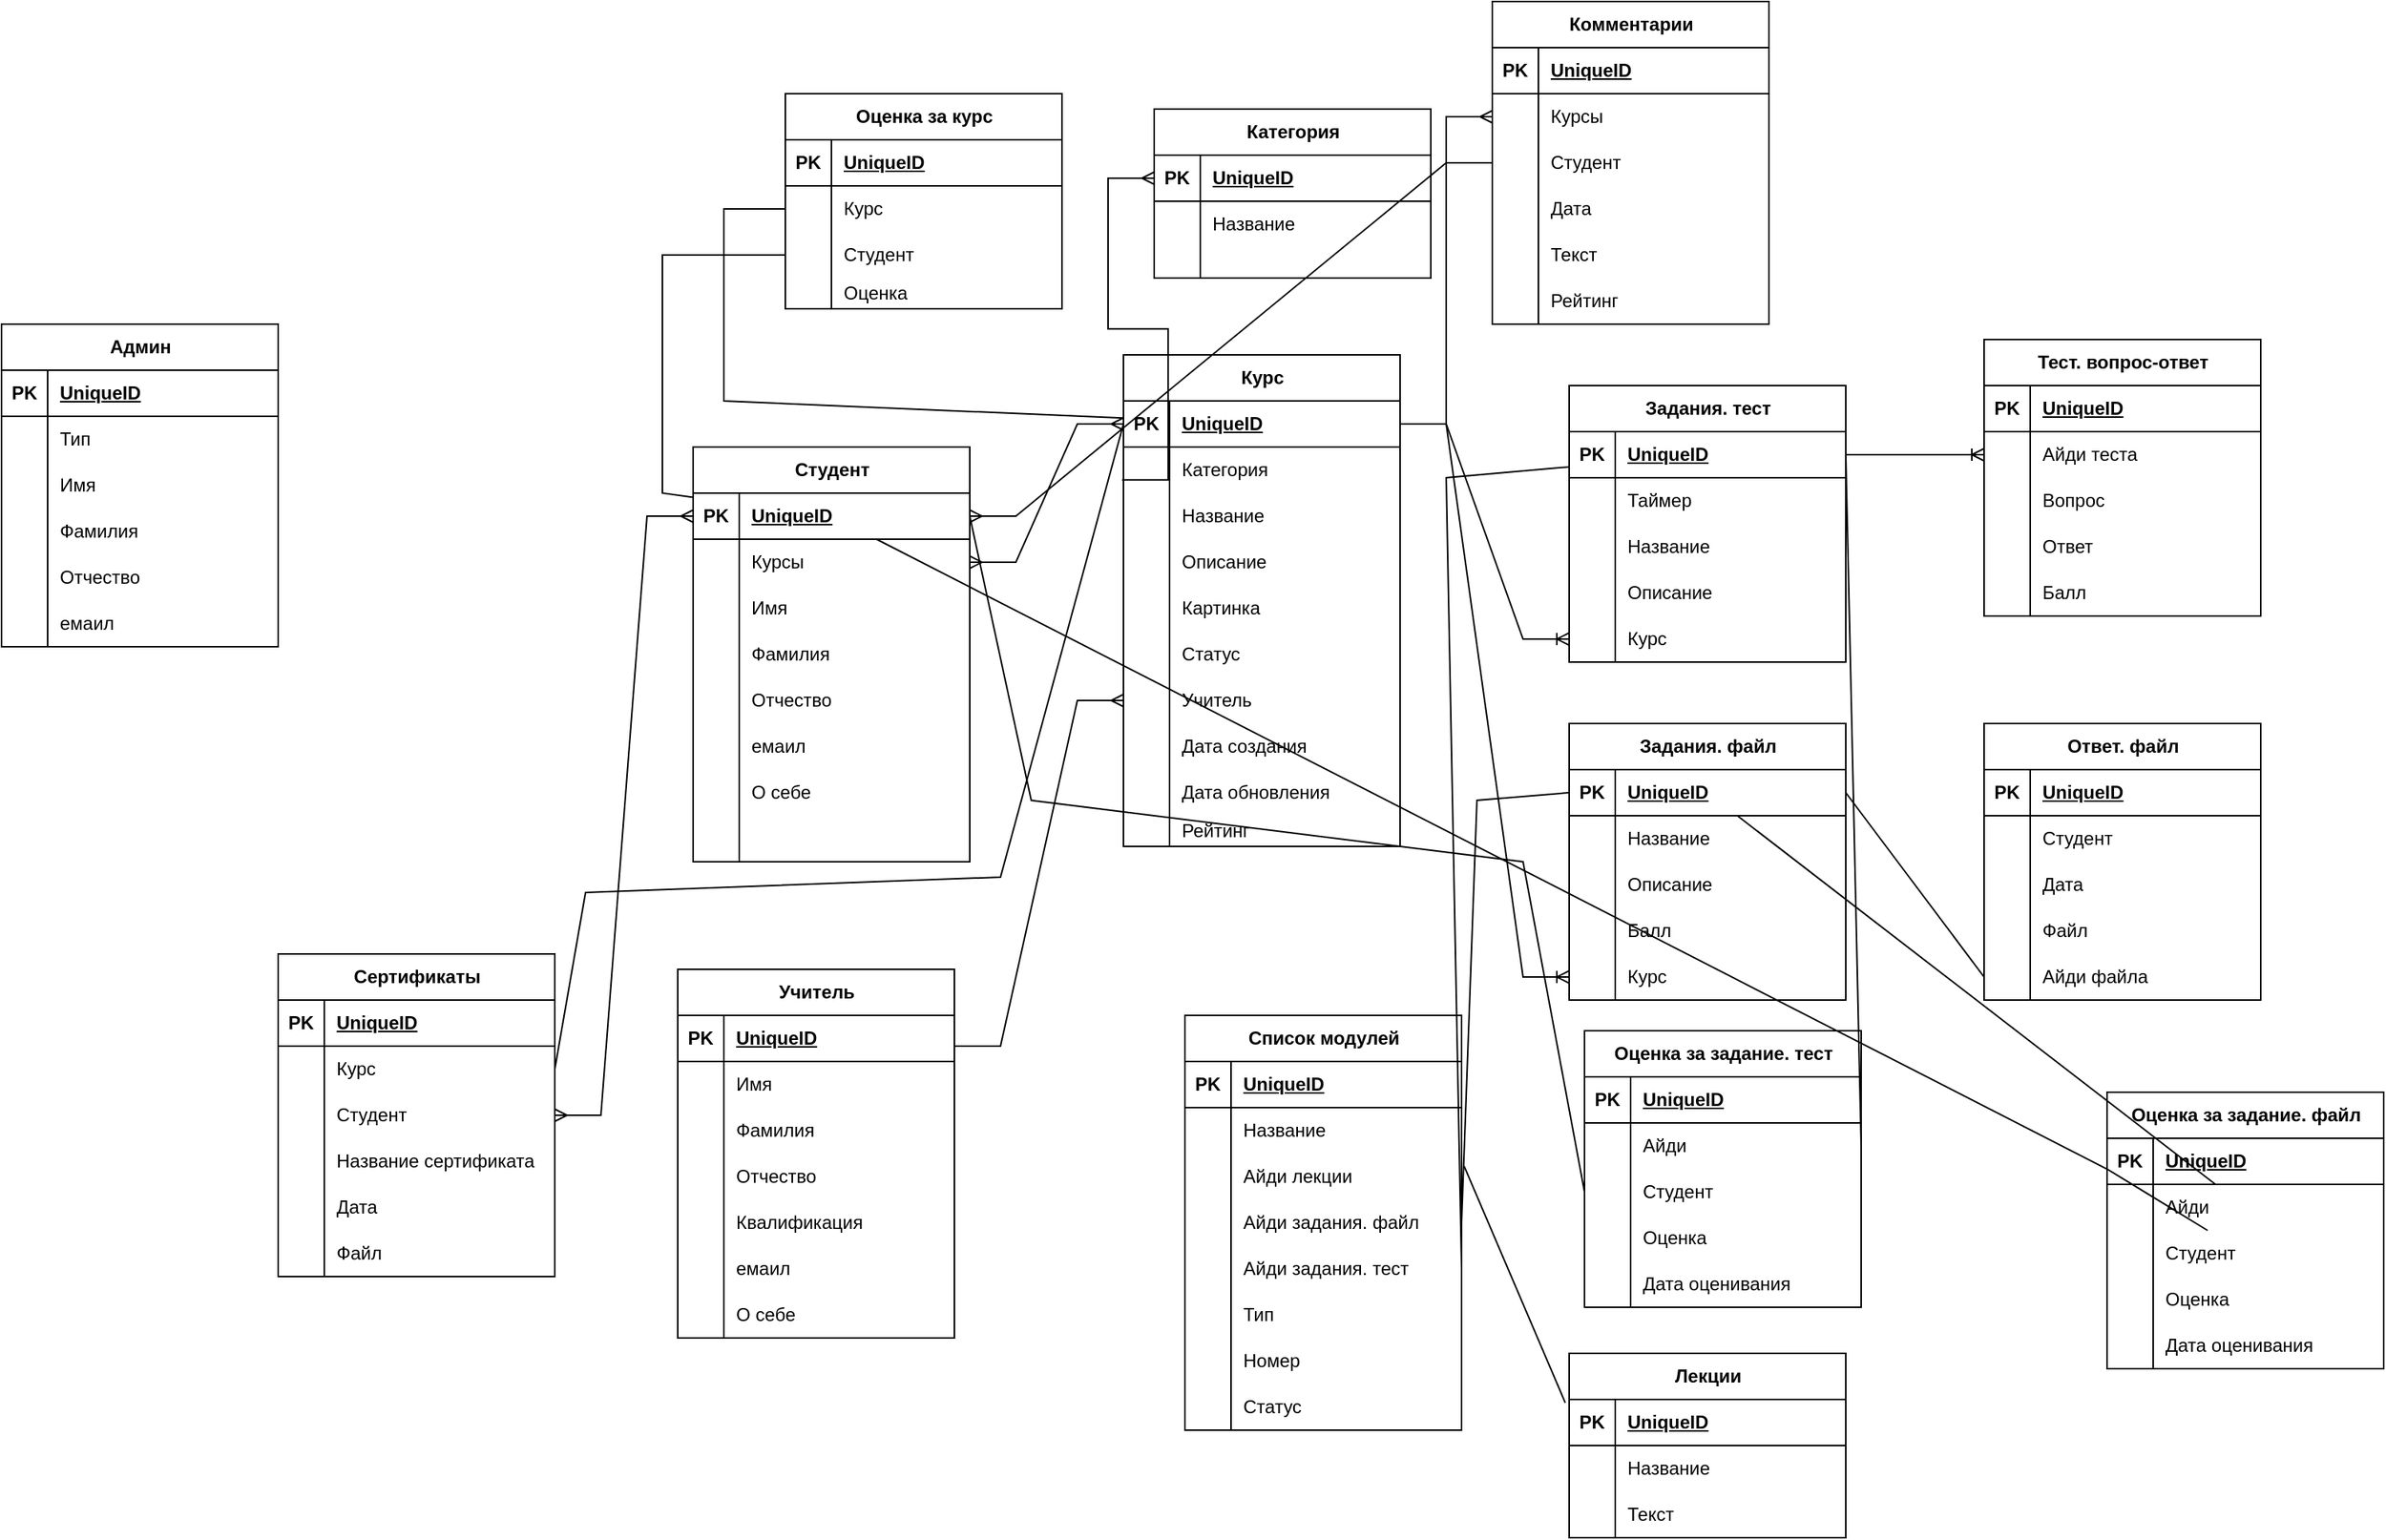 <mxfile version="21.3.7" type="github">
  <diagram name="Page-1" id="e56a1550-8fbb-45ad-956c-1786394a9013">
    <mxGraphModel dx="712" dy="1733" grid="1" gridSize="10" guides="1" tooltips="1" connect="1" arrows="1" fold="1" page="1" pageScale="1" pageWidth="1100" pageHeight="850" background="none" math="0" shadow="0">
      <root>
        <mxCell id="0" />
        <mxCell id="1" parent="0" />
        <mxCell id="JK42ooAFRh519tmAGsCX-15" value="Курс" style="shape=table;startSize=30;container=1;collapsible=1;childLayout=tableLayout;fixedRows=1;rowLines=0;fontStyle=1;align=center;resizeLast=1;html=1;" parent="1" vertex="1">
          <mxGeometry x="740" y="40" width="180" height="320" as="geometry" />
        </mxCell>
        <mxCell id="JK42ooAFRh519tmAGsCX-16" value="" style="shape=tableRow;horizontal=0;startSize=0;swimlaneHead=0;swimlaneBody=0;fillColor=none;collapsible=0;dropTarget=0;points=[[0,0.5],[1,0.5]];portConstraint=eastwest;top=0;left=0;right=0;bottom=1;" parent="JK42ooAFRh519tmAGsCX-15" vertex="1">
          <mxGeometry y="30" width="180" height="30" as="geometry" />
        </mxCell>
        <mxCell id="JK42ooAFRh519tmAGsCX-17" value="PK" style="shape=partialRectangle;connectable=0;fillColor=none;top=0;left=0;bottom=0;right=0;fontStyle=1;overflow=hidden;whiteSpace=wrap;html=1;" parent="JK42ooAFRh519tmAGsCX-16" vertex="1">
          <mxGeometry width="30" height="30" as="geometry">
            <mxRectangle width="30" height="30" as="alternateBounds" />
          </mxGeometry>
        </mxCell>
        <mxCell id="JK42ooAFRh519tmAGsCX-18" value="UniqueID" style="shape=partialRectangle;connectable=0;fillColor=none;top=0;left=0;bottom=0;right=0;align=left;spacingLeft=6;fontStyle=5;overflow=hidden;whiteSpace=wrap;html=1;" parent="JK42ooAFRh519tmAGsCX-16" vertex="1">
          <mxGeometry x="30" width="150" height="30" as="geometry">
            <mxRectangle width="150" height="30" as="alternateBounds" />
          </mxGeometry>
        </mxCell>
        <mxCell id="JK42ooAFRh519tmAGsCX-40" value="" style="shape=tableRow;horizontal=0;startSize=0;swimlaneHead=0;swimlaneBody=0;fillColor=none;collapsible=0;dropTarget=0;points=[[0,0.5],[1,0.5]];portConstraint=eastwest;top=0;left=0;right=0;bottom=0;" parent="JK42ooAFRh519tmAGsCX-15" vertex="1">
          <mxGeometry y="60" width="180" height="30" as="geometry" />
        </mxCell>
        <mxCell id="JK42ooAFRh519tmAGsCX-41" value="" style="shape=partialRectangle;connectable=0;fillColor=none;top=0;left=0;bottom=0;right=0;editable=1;overflow=hidden;whiteSpace=wrap;html=1;" parent="JK42ooAFRh519tmAGsCX-40" vertex="1">
          <mxGeometry width="30" height="30" as="geometry">
            <mxRectangle width="30" height="30" as="alternateBounds" />
          </mxGeometry>
        </mxCell>
        <mxCell id="JK42ooAFRh519tmAGsCX-42" value="Категория" style="shape=partialRectangle;connectable=0;fillColor=none;top=0;left=0;bottom=0;right=0;align=left;spacingLeft=6;overflow=hidden;whiteSpace=wrap;html=1;" parent="JK42ooAFRh519tmAGsCX-40" vertex="1">
          <mxGeometry x="30" width="150" height="30" as="geometry">
            <mxRectangle width="150" height="30" as="alternateBounds" />
          </mxGeometry>
        </mxCell>
        <mxCell id="JK42ooAFRh519tmAGsCX-19" value="" style="shape=tableRow;horizontal=0;startSize=0;swimlaneHead=0;swimlaneBody=0;fillColor=none;collapsible=0;dropTarget=0;points=[[0,0.5],[1,0.5]];portConstraint=eastwest;top=0;left=0;right=0;bottom=0;" parent="JK42ooAFRh519tmAGsCX-15" vertex="1">
          <mxGeometry y="90" width="180" height="30" as="geometry" />
        </mxCell>
        <mxCell id="JK42ooAFRh519tmAGsCX-20" value="" style="shape=partialRectangle;connectable=0;fillColor=none;top=0;left=0;bottom=0;right=0;editable=1;overflow=hidden;whiteSpace=wrap;html=1;" parent="JK42ooAFRh519tmAGsCX-19" vertex="1">
          <mxGeometry width="30" height="30" as="geometry">
            <mxRectangle width="30" height="30" as="alternateBounds" />
          </mxGeometry>
        </mxCell>
        <mxCell id="JK42ooAFRh519tmAGsCX-21" value="Название" style="shape=partialRectangle;connectable=0;fillColor=none;top=0;left=0;bottom=0;right=0;align=left;spacingLeft=6;overflow=hidden;whiteSpace=wrap;html=1;" parent="JK42ooAFRh519tmAGsCX-19" vertex="1">
          <mxGeometry x="30" width="150" height="30" as="geometry">
            <mxRectangle width="150" height="30" as="alternateBounds" />
          </mxGeometry>
        </mxCell>
        <mxCell id="JK42ooAFRh519tmAGsCX-22" value="" style="shape=tableRow;horizontal=0;startSize=0;swimlaneHead=0;swimlaneBody=0;fillColor=none;collapsible=0;dropTarget=0;points=[[0,0.5],[1,0.5]];portConstraint=eastwest;top=0;left=0;right=0;bottom=0;" parent="JK42ooAFRh519tmAGsCX-15" vertex="1">
          <mxGeometry y="120" width="180" height="30" as="geometry" />
        </mxCell>
        <mxCell id="JK42ooAFRh519tmAGsCX-23" value="" style="shape=partialRectangle;connectable=0;fillColor=none;top=0;left=0;bottom=0;right=0;editable=1;overflow=hidden;whiteSpace=wrap;html=1;" parent="JK42ooAFRh519tmAGsCX-22" vertex="1">
          <mxGeometry width="30" height="30" as="geometry">
            <mxRectangle width="30" height="30" as="alternateBounds" />
          </mxGeometry>
        </mxCell>
        <mxCell id="JK42ooAFRh519tmAGsCX-24" value="Описание" style="shape=partialRectangle;connectable=0;fillColor=none;top=0;left=0;bottom=0;right=0;align=left;spacingLeft=6;overflow=hidden;whiteSpace=wrap;html=1;" parent="JK42ooAFRh519tmAGsCX-22" vertex="1">
          <mxGeometry x="30" width="150" height="30" as="geometry">
            <mxRectangle width="150" height="30" as="alternateBounds" />
          </mxGeometry>
        </mxCell>
        <mxCell id="JK42ooAFRh519tmAGsCX-25" value="" style="shape=tableRow;horizontal=0;startSize=0;swimlaneHead=0;swimlaneBody=0;fillColor=none;collapsible=0;dropTarget=0;points=[[0,0.5],[1,0.5]];portConstraint=eastwest;top=0;left=0;right=0;bottom=0;" parent="JK42ooAFRh519tmAGsCX-15" vertex="1">
          <mxGeometry y="150" width="180" height="30" as="geometry" />
        </mxCell>
        <mxCell id="JK42ooAFRh519tmAGsCX-26" value="" style="shape=partialRectangle;connectable=0;fillColor=none;top=0;left=0;bottom=0;right=0;editable=1;overflow=hidden;whiteSpace=wrap;html=1;" parent="JK42ooAFRh519tmAGsCX-25" vertex="1">
          <mxGeometry width="30" height="30" as="geometry">
            <mxRectangle width="30" height="30" as="alternateBounds" />
          </mxGeometry>
        </mxCell>
        <mxCell id="JK42ooAFRh519tmAGsCX-27" value="Картинка" style="shape=partialRectangle;connectable=0;fillColor=none;top=0;left=0;bottom=0;right=0;align=left;spacingLeft=6;overflow=hidden;whiteSpace=wrap;html=1;" parent="JK42ooAFRh519tmAGsCX-25" vertex="1">
          <mxGeometry x="30" width="150" height="30" as="geometry">
            <mxRectangle width="150" height="30" as="alternateBounds" />
          </mxGeometry>
        </mxCell>
        <mxCell id="JK42ooAFRh519tmAGsCX-28" value="" style="shape=tableRow;horizontal=0;startSize=0;swimlaneHead=0;swimlaneBody=0;fillColor=none;collapsible=0;dropTarget=0;points=[[0,0.5],[1,0.5]];portConstraint=eastwest;top=0;left=0;right=0;bottom=0;" parent="JK42ooAFRh519tmAGsCX-15" vertex="1">
          <mxGeometry y="180" width="180" height="30" as="geometry" />
        </mxCell>
        <mxCell id="JK42ooAFRh519tmAGsCX-29" value="" style="shape=partialRectangle;connectable=0;fillColor=none;top=0;left=0;bottom=0;right=0;editable=1;overflow=hidden;whiteSpace=wrap;html=1;" parent="JK42ooAFRh519tmAGsCX-28" vertex="1">
          <mxGeometry width="30" height="30" as="geometry">
            <mxRectangle width="30" height="30" as="alternateBounds" />
          </mxGeometry>
        </mxCell>
        <mxCell id="JK42ooAFRh519tmAGsCX-30" value="Статус" style="shape=partialRectangle;connectable=0;fillColor=none;top=0;left=0;bottom=0;right=0;align=left;spacingLeft=6;overflow=hidden;whiteSpace=wrap;html=1;" parent="JK42ooAFRh519tmAGsCX-28" vertex="1">
          <mxGeometry x="30" width="150" height="30" as="geometry">
            <mxRectangle width="150" height="30" as="alternateBounds" />
          </mxGeometry>
        </mxCell>
        <mxCell id="JK42ooAFRh519tmAGsCX-37" value="" style="shape=tableRow;horizontal=0;startSize=0;swimlaneHead=0;swimlaneBody=0;fillColor=none;collapsible=0;dropTarget=0;points=[[0,0.5],[1,0.5]];portConstraint=eastwest;top=0;left=0;right=0;bottom=0;" parent="JK42ooAFRh519tmAGsCX-15" vertex="1">
          <mxGeometry y="210" width="180" height="30" as="geometry" />
        </mxCell>
        <mxCell id="JK42ooAFRh519tmAGsCX-38" value="" style="shape=partialRectangle;connectable=0;fillColor=none;top=0;left=0;bottom=0;right=0;editable=1;overflow=hidden;whiteSpace=wrap;html=1;" parent="JK42ooAFRh519tmAGsCX-37" vertex="1">
          <mxGeometry width="30" height="30" as="geometry">
            <mxRectangle width="30" height="30" as="alternateBounds" />
          </mxGeometry>
        </mxCell>
        <mxCell id="JK42ooAFRh519tmAGsCX-39" value="Учитель" style="shape=partialRectangle;connectable=0;fillColor=none;top=0;left=0;bottom=0;right=0;align=left;spacingLeft=6;overflow=hidden;whiteSpace=wrap;html=1;" parent="JK42ooAFRh519tmAGsCX-37" vertex="1">
          <mxGeometry x="30" width="150" height="30" as="geometry">
            <mxRectangle width="150" height="30" as="alternateBounds" />
          </mxGeometry>
        </mxCell>
        <mxCell id="JK42ooAFRh519tmAGsCX-31" value="" style="shape=tableRow;horizontal=0;startSize=0;swimlaneHead=0;swimlaneBody=0;fillColor=none;collapsible=0;dropTarget=0;points=[[0,0.5],[1,0.5]];portConstraint=eastwest;top=0;left=0;right=0;bottom=0;" parent="JK42ooAFRh519tmAGsCX-15" vertex="1">
          <mxGeometry y="240" width="180" height="30" as="geometry" />
        </mxCell>
        <mxCell id="JK42ooAFRh519tmAGsCX-32" value="" style="shape=partialRectangle;connectable=0;fillColor=none;top=0;left=0;bottom=0;right=0;editable=1;overflow=hidden;whiteSpace=wrap;html=1;" parent="JK42ooAFRh519tmAGsCX-31" vertex="1">
          <mxGeometry width="30" height="30" as="geometry">
            <mxRectangle width="30" height="30" as="alternateBounds" />
          </mxGeometry>
        </mxCell>
        <mxCell id="JK42ooAFRh519tmAGsCX-33" value="Дата создания" style="shape=partialRectangle;connectable=0;fillColor=none;top=0;left=0;bottom=0;right=0;align=left;spacingLeft=6;overflow=hidden;whiteSpace=wrap;html=1;" parent="JK42ooAFRh519tmAGsCX-31" vertex="1">
          <mxGeometry x="30" width="150" height="30" as="geometry">
            <mxRectangle width="150" height="30" as="alternateBounds" />
          </mxGeometry>
        </mxCell>
        <mxCell id="nzaoMH9zppKeM-2Gl3th-1" value="" style="shape=tableRow;horizontal=0;startSize=0;swimlaneHead=0;swimlaneBody=0;fillColor=none;collapsible=0;dropTarget=0;points=[[0,0.5],[1,0.5]];portConstraint=eastwest;top=0;left=0;right=0;bottom=0;" vertex="1" parent="JK42ooAFRh519tmAGsCX-15">
          <mxGeometry y="270" width="180" height="30" as="geometry" />
        </mxCell>
        <mxCell id="nzaoMH9zppKeM-2Gl3th-2" value="" style="shape=partialRectangle;connectable=0;fillColor=none;top=0;left=0;bottom=0;right=0;editable=1;overflow=hidden;whiteSpace=wrap;html=1;" vertex="1" parent="nzaoMH9zppKeM-2Gl3th-1">
          <mxGeometry width="30" height="30" as="geometry">
            <mxRectangle width="30" height="30" as="alternateBounds" />
          </mxGeometry>
        </mxCell>
        <mxCell id="nzaoMH9zppKeM-2Gl3th-3" value="Дата обновления" style="shape=partialRectangle;connectable=0;fillColor=none;top=0;left=0;bottom=0;right=0;align=left;spacingLeft=6;overflow=hidden;whiteSpace=wrap;html=1;" vertex="1" parent="nzaoMH9zppKeM-2Gl3th-1">
          <mxGeometry x="30" width="150" height="30" as="geometry">
            <mxRectangle width="150" height="30" as="alternateBounds" />
          </mxGeometry>
        </mxCell>
        <mxCell id="JK42ooAFRh519tmAGsCX-34" value="" style="shape=tableRow;horizontal=0;startSize=0;swimlaneHead=0;swimlaneBody=0;fillColor=none;collapsible=0;dropTarget=0;points=[[0,0.5],[1,0.5]];portConstraint=eastwest;top=0;left=0;right=0;bottom=0;" parent="JK42ooAFRh519tmAGsCX-15" vertex="1">
          <mxGeometry y="300" width="180" height="20" as="geometry" />
        </mxCell>
        <mxCell id="JK42ooAFRh519tmAGsCX-35" value="" style="shape=partialRectangle;connectable=0;fillColor=none;top=0;left=0;bottom=0;right=0;editable=1;overflow=hidden;whiteSpace=wrap;html=1;" parent="JK42ooAFRh519tmAGsCX-34" vertex="1">
          <mxGeometry width="30" height="20" as="geometry">
            <mxRectangle width="30" height="20" as="alternateBounds" />
          </mxGeometry>
        </mxCell>
        <mxCell id="JK42ooAFRh519tmAGsCX-36" value="Рейтинг" style="shape=partialRectangle;connectable=0;fillColor=none;top=0;left=0;bottom=0;right=0;align=left;spacingLeft=6;overflow=hidden;whiteSpace=wrap;html=1;" parent="JK42ooAFRh519tmAGsCX-34" vertex="1">
          <mxGeometry x="30" width="150" height="20" as="geometry">
            <mxRectangle width="150" height="20" as="alternateBounds" />
          </mxGeometry>
        </mxCell>
        <mxCell id="JK42ooAFRh519tmAGsCX-43" value="Категория" style="shape=table;startSize=30;container=1;collapsible=1;childLayout=tableLayout;fixedRows=1;rowLines=0;fontStyle=1;align=center;resizeLast=1;html=1;" parent="1" vertex="1">
          <mxGeometry x="760" y="-120" width="180" height="110" as="geometry" />
        </mxCell>
        <mxCell id="JK42ooAFRh519tmAGsCX-44" value="" style="shape=tableRow;horizontal=0;startSize=0;swimlaneHead=0;swimlaneBody=0;fillColor=none;collapsible=0;dropTarget=0;points=[[0,0.5],[1,0.5]];portConstraint=eastwest;top=0;left=0;right=0;bottom=1;" parent="JK42ooAFRh519tmAGsCX-43" vertex="1">
          <mxGeometry y="30" width="180" height="30" as="geometry" />
        </mxCell>
        <mxCell id="JK42ooAFRh519tmAGsCX-45" value="PK" style="shape=partialRectangle;connectable=0;fillColor=none;top=0;left=0;bottom=0;right=0;fontStyle=1;overflow=hidden;whiteSpace=wrap;html=1;" parent="JK42ooAFRh519tmAGsCX-44" vertex="1">
          <mxGeometry width="30" height="30" as="geometry">
            <mxRectangle width="30" height="30" as="alternateBounds" />
          </mxGeometry>
        </mxCell>
        <mxCell id="JK42ooAFRh519tmAGsCX-46" value="UniqueID" style="shape=partialRectangle;connectable=0;fillColor=none;top=0;left=0;bottom=0;right=0;align=left;spacingLeft=6;fontStyle=5;overflow=hidden;whiteSpace=wrap;html=1;" parent="JK42ooAFRh519tmAGsCX-44" vertex="1">
          <mxGeometry x="30" width="150" height="30" as="geometry">
            <mxRectangle width="150" height="30" as="alternateBounds" />
          </mxGeometry>
        </mxCell>
        <mxCell id="JK42ooAFRh519tmAGsCX-47" value="" style="shape=tableRow;horizontal=0;startSize=0;swimlaneHead=0;swimlaneBody=0;fillColor=none;collapsible=0;dropTarget=0;points=[[0,0.5],[1,0.5]];portConstraint=eastwest;top=0;left=0;right=0;bottom=0;" parent="JK42ooAFRh519tmAGsCX-43" vertex="1">
          <mxGeometry y="60" width="180" height="30" as="geometry" />
        </mxCell>
        <mxCell id="JK42ooAFRh519tmAGsCX-48" value="" style="shape=partialRectangle;connectable=0;fillColor=none;top=0;left=0;bottom=0;right=0;editable=1;overflow=hidden;whiteSpace=wrap;html=1;" parent="JK42ooAFRh519tmAGsCX-47" vertex="1">
          <mxGeometry width="30" height="30" as="geometry">
            <mxRectangle width="30" height="30" as="alternateBounds" />
          </mxGeometry>
        </mxCell>
        <mxCell id="JK42ooAFRh519tmAGsCX-49" value="Название" style="shape=partialRectangle;connectable=0;fillColor=none;top=0;left=0;bottom=0;right=0;align=left;spacingLeft=6;overflow=hidden;whiteSpace=wrap;html=1;" parent="JK42ooAFRh519tmAGsCX-47" vertex="1">
          <mxGeometry x="30" width="150" height="30" as="geometry">
            <mxRectangle width="150" height="30" as="alternateBounds" />
          </mxGeometry>
        </mxCell>
        <mxCell id="JK42ooAFRh519tmAGsCX-53" value="" style="shape=tableRow;horizontal=0;startSize=0;swimlaneHead=0;swimlaneBody=0;fillColor=none;collapsible=0;dropTarget=0;points=[[0,0.5],[1,0.5]];portConstraint=eastwest;top=0;left=0;right=0;bottom=0;" parent="JK42ooAFRh519tmAGsCX-43" vertex="1">
          <mxGeometry y="90" width="180" height="20" as="geometry" />
        </mxCell>
        <mxCell id="JK42ooAFRh519tmAGsCX-54" value="" style="shape=partialRectangle;connectable=0;fillColor=none;top=0;left=0;bottom=0;right=0;editable=1;overflow=hidden;whiteSpace=wrap;html=1;" parent="JK42ooAFRh519tmAGsCX-53" vertex="1">
          <mxGeometry width="30" height="20" as="geometry">
            <mxRectangle width="30" height="20" as="alternateBounds" />
          </mxGeometry>
        </mxCell>
        <mxCell id="JK42ooAFRh519tmAGsCX-55" value="" style="shape=partialRectangle;connectable=0;fillColor=none;top=0;left=0;bottom=0;right=0;align=left;spacingLeft=6;overflow=hidden;whiteSpace=wrap;html=1;" parent="JK42ooAFRh519tmAGsCX-53" vertex="1">
          <mxGeometry x="30" width="150" height="20" as="geometry">
            <mxRectangle width="150" height="20" as="alternateBounds" />
          </mxGeometry>
        </mxCell>
        <mxCell id="JK42ooAFRh519tmAGsCX-56" value="Студент" style="shape=table;startSize=30;container=1;collapsible=1;childLayout=tableLayout;fixedRows=1;rowLines=0;fontStyle=1;align=center;resizeLast=1;html=1;" parent="1" vertex="1">
          <mxGeometry x="460" y="100" width="180" height="270" as="geometry" />
        </mxCell>
        <mxCell id="JK42ooAFRh519tmAGsCX-57" value="" style="shape=tableRow;horizontal=0;startSize=0;swimlaneHead=0;swimlaneBody=0;fillColor=none;collapsible=0;dropTarget=0;points=[[0,0.5],[1,0.5]];portConstraint=eastwest;top=0;left=0;right=0;bottom=1;" parent="JK42ooAFRh519tmAGsCX-56" vertex="1">
          <mxGeometry y="30" width="180" height="30" as="geometry" />
        </mxCell>
        <mxCell id="JK42ooAFRh519tmAGsCX-58" value="PK" style="shape=partialRectangle;connectable=0;fillColor=none;top=0;left=0;bottom=0;right=0;fontStyle=1;overflow=hidden;whiteSpace=wrap;html=1;" parent="JK42ooAFRh519tmAGsCX-57" vertex="1">
          <mxGeometry width="30" height="30" as="geometry">
            <mxRectangle width="30" height="30" as="alternateBounds" />
          </mxGeometry>
        </mxCell>
        <mxCell id="JK42ooAFRh519tmAGsCX-59" value="UniqueID" style="shape=partialRectangle;connectable=0;fillColor=none;top=0;left=0;bottom=0;right=0;align=left;spacingLeft=6;fontStyle=5;overflow=hidden;whiteSpace=wrap;html=1;" parent="JK42ooAFRh519tmAGsCX-57" vertex="1">
          <mxGeometry x="30" width="150" height="30" as="geometry">
            <mxRectangle width="150" height="30" as="alternateBounds" />
          </mxGeometry>
        </mxCell>
        <mxCell id="JK42ooAFRh519tmAGsCX-60" value="" style="shape=tableRow;horizontal=0;startSize=0;swimlaneHead=0;swimlaneBody=0;fillColor=none;collapsible=0;dropTarget=0;points=[[0,0.5],[1,0.5]];portConstraint=eastwest;top=0;left=0;right=0;bottom=0;" parent="JK42ooAFRh519tmAGsCX-56" vertex="1">
          <mxGeometry y="60" width="180" height="30" as="geometry" />
        </mxCell>
        <mxCell id="JK42ooAFRh519tmAGsCX-61" value="" style="shape=partialRectangle;connectable=0;fillColor=none;top=0;left=0;bottom=0;right=0;editable=1;overflow=hidden;whiteSpace=wrap;html=1;" parent="JK42ooAFRh519tmAGsCX-60" vertex="1">
          <mxGeometry width="30" height="30" as="geometry">
            <mxRectangle width="30" height="30" as="alternateBounds" />
          </mxGeometry>
        </mxCell>
        <mxCell id="JK42ooAFRh519tmAGsCX-62" value="Курсы" style="shape=partialRectangle;connectable=0;fillColor=none;top=0;left=0;bottom=0;right=0;align=left;spacingLeft=6;overflow=hidden;whiteSpace=wrap;html=1;" parent="JK42ooAFRh519tmAGsCX-60" vertex="1">
          <mxGeometry x="30" width="150" height="30" as="geometry">
            <mxRectangle width="150" height="30" as="alternateBounds" />
          </mxGeometry>
        </mxCell>
        <mxCell id="JK42ooAFRh519tmAGsCX-63" value="" style="shape=tableRow;horizontal=0;startSize=0;swimlaneHead=0;swimlaneBody=0;fillColor=none;collapsible=0;dropTarget=0;points=[[0,0.5],[1,0.5]];portConstraint=eastwest;top=0;left=0;right=0;bottom=0;" parent="JK42ooAFRh519tmAGsCX-56" vertex="1">
          <mxGeometry y="90" width="180" height="30" as="geometry" />
        </mxCell>
        <mxCell id="JK42ooAFRh519tmAGsCX-64" value="" style="shape=partialRectangle;connectable=0;fillColor=none;top=0;left=0;bottom=0;right=0;editable=1;overflow=hidden;whiteSpace=wrap;html=1;" parent="JK42ooAFRh519tmAGsCX-63" vertex="1">
          <mxGeometry width="30" height="30" as="geometry">
            <mxRectangle width="30" height="30" as="alternateBounds" />
          </mxGeometry>
        </mxCell>
        <mxCell id="JK42ooAFRh519tmAGsCX-65" value="Имя" style="shape=partialRectangle;connectable=0;fillColor=none;top=0;left=0;bottom=0;right=0;align=left;spacingLeft=6;overflow=hidden;whiteSpace=wrap;html=1;" parent="JK42ooAFRh519tmAGsCX-63" vertex="1">
          <mxGeometry x="30" width="150" height="30" as="geometry">
            <mxRectangle width="150" height="30" as="alternateBounds" />
          </mxGeometry>
        </mxCell>
        <mxCell id="JK42ooAFRh519tmAGsCX-66" value="" style="shape=tableRow;horizontal=0;startSize=0;swimlaneHead=0;swimlaneBody=0;fillColor=none;collapsible=0;dropTarget=0;points=[[0,0.5],[1,0.5]];portConstraint=eastwest;top=0;left=0;right=0;bottom=0;" parent="JK42ooAFRh519tmAGsCX-56" vertex="1">
          <mxGeometry y="120" width="180" height="30" as="geometry" />
        </mxCell>
        <mxCell id="JK42ooAFRh519tmAGsCX-67" value="" style="shape=partialRectangle;connectable=0;fillColor=none;top=0;left=0;bottom=0;right=0;editable=1;overflow=hidden;whiteSpace=wrap;html=1;" parent="JK42ooAFRh519tmAGsCX-66" vertex="1">
          <mxGeometry width="30" height="30" as="geometry">
            <mxRectangle width="30" height="30" as="alternateBounds" />
          </mxGeometry>
        </mxCell>
        <mxCell id="JK42ooAFRh519tmAGsCX-68" value="Фамилия" style="shape=partialRectangle;connectable=0;fillColor=none;top=0;left=0;bottom=0;right=0;align=left;spacingLeft=6;overflow=hidden;whiteSpace=wrap;html=1;" parent="JK42ooAFRh519tmAGsCX-66" vertex="1">
          <mxGeometry x="30" width="150" height="30" as="geometry">
            <mxRectangle width="150" height="30" as="alternateBounds" />
          </mxGeometry>
        </mxCell>
        <mxCell id="JK42ooAFRh519tmAGsCX-69" value="" style="shape=tableRow;horizontal=0;startSize=0;swimlaneHead=0;swimlaneBody=0;fillColor=none;collapsible=0;dropTarget=0;points=[[0,0.5],[1,0.5]];portConstraint=eastwest;top=0;left=0;right=0;bottom=0;" parent="JK42ooAFRh519tmAGsCX-56" vertex="1">
          <mxGeometry y="150" width="180" height="30" as="geometry" />
        </mxCell>
        <mxCell id="JK42ooAFRh519tmAGsCX-70" value="" style="shape=partialRectangle;connectable=0;fillColor=none;top=0;left=0;bottom=0;right=0;editable=1;overflow=hidden;whiteSpace=wrap;html=1;" parent="JK42ooAFRh519tmAGsCX-69" vertex="1">
          <mxGeometry width="30" height="30" as="geometry">
            <mxRectangle width="30" height="30" as="alternateBounds" />
          </mxGeometry>
        </mxCell>
        <mxCell id="JK42ooAFRh519tmAGsCX-71" value="Отчество" style="shape=partialRectangle;connectable=0;fillColor=none;top=0;left=0;bottom=0;right=0;align=left;spacingLeft=6;overflow=hidden;whiteSpace=wrap;html=1;" parent="JK42ooAFRh519tmAGsCX-69" vertex="1">
          <mxGeometry x="30" width="150" height="30" as="geometry">
            <mxRectangle width="150" height="30" as="alternateBounds" />
          </mxGeometry>
        </mxCell>
        <mxCell id="JK42ooAFRh519tmAGsCX-72" value="" style="shape=tableRow;horizontal=0;startSize=0;swimlaneHead=0;swimlaneBody=0;fillColor=none;collapsible=0;dropTarget=0;points=[[0,0.5],[1,0.5]];portConstraint=eastwest;top=0;left=0;right=0;bottom=0;" parent="JK42ooAFRh519tmAGsCX-56" vertex="1">
          <mxGeometry y="180" width="180" height="30" as="geometry" />
        </mxCell>
        <mxCell id="JK42ooAFRh519tmAGsCX-73" value="" style="shape=partialRectangle;connectable=0;fillColor=none;top=0;left=0;bottom=0;right=0;editable=1;overflow=hidden;whiteSpace=wrap;html=1;" parent="JK42ooAFRh519tmAGsCX-72" vertex="1">
          <mxGeometry width="30" height="30" as="geometry">
            <mxRectangle width="30" height="30" as="alternateBounds" />
          </mxGeometry>
        </mxCell>
        <mxCell id="JK42ooAFRh519tmAGsCX-74" value="емаил" style="shape=partialRectangle;connectable=0;fillColor=none;top=0;left=0;bottom=0;right=0;align=left;spacingLeft=6;overflow=hidden;whiteSpace=wrap;html=1;" parent="JK42ooAFRh519tmAGsCX-72" vertex="1">
          <mxGeometry x="30" width="150" height="30" as="geometry">
            <mxRectangle width="150" height="30" as="alternateBounds" />
          </mxGeometry>
        </mxCell>
        <mxCell id="JK42ooAFRh519tmAGsCX-78" value="" style="shape=tableRow;horizontal=0;startSize=0;swimlaneHead=0;swimlaneBody=0;fillColor=none;collapsible=0;dropTarget=0;points=[[0,0.5],[1,0.5]];portConstraint=eastwest;top=0;left=0;right=0;bottom=0;" parent="JK42ooAFRh519tmAGsCX-56" vertex="1">
          <mxGeometry y="210" width="180" height="30" as="geometry" />
        </mxCell>
        <mxCell id="JK42ooAFRh519tmAGsCX-79" value="" style="shape=partialRectangle;connectable=0;fillColor=none;top=0;left=0;bottom=0;right=0;editable=1;overflow=hidden;whiteSpace=wrap;html=1;" parent="JK42ooAFRh519tmAGsCX-78" vertex="1">
          <mxGeometry width="30" height="30" as="geometry">
            <mxRectangle width="30" height="30" as="alternateBounds" />
          </mxGeometry>
        </mxCell>
        <mxCell id="JK42ooAFRh519tmAGsCX-80" value="О себе" style="shape=partialRectangle;connectable=0;fillColor=none;top=0;left=0;bottom=0;right=0;align=left;spacingLeft=6;overflow=hidden;whiteSpace=wrap;html=1;" parent="JK42ooAFRh519tmAGsCX-78" vertex="1">
          <mxGeometry x="30" width="150" height="30" as="geometry">
            <mxRectangle width="150" height="30" as="alternateBounds" />
          </mxGeometry>
        </mxCell>
        <mxCell id="JK42ooAFRh519tmAGsCX-75" value="" style="shape=tableRow;horizontal=0;startSize=0;swimlaneHead=0;swimlaneBody=0;fillColor=none;collapsible=0;dropTarget=0;points=[[0,0.5],[1,0.5]];portConstraint=eastwest;top=0;left=0;right=0;bottom=0;" parent="JK42ooAFRh519tmAGsCX-56" vertex="1">
          <mxGeometry y="240" width="180" height="30" as="geometry" />
        </mxCell>
        <mxCell id="JK42ooAFRh519tmAGsCX-76" value="" style="shape=partialRectangle;connectable=0;fillColor=none;top=0;left=0;bottom=0;right=0;editable=1;overflow=hidden;whiteSpace=wrap;html=1;" parent="JK42ooAFRh519tmAGsCX-75" vertex="1">
          <mxGeometry width="30" height="30" as="geometry">
            <mxRectangle width="30" height="30" as="alternateBounds" />
          </mxGeometry>
        </mxCell>
        <mxCell id="JK42ooAFRh519tmAGsCX-77" value="" style="shape=partialRectangle;connectable=0;fillColor=none;top=0;left=0;bottom=0;right=0;align=left;spacingLeft=6;overflow=hidden;whiteSpace=wrap;html=1;" parent="JK42ooAFRh519tmAGsCX-75" vertex="1">
          <mxGeometry x="30" width="150" height="30" as="geometry">
            <mxRectangle width="150" height="30" as="alternateBounds" />
          </mxGeometry>
        </mxCell>
        <mxCell id="RuPdBg1k9KPWi0Hngks4-3" value="Оценка за курс" style="shape=table;startSize=30;container=1;collapsible=1;childLayout=tableLayout;fixedRows=1;rowLines=0;fontStyle=1;align=center;resizeLast=1;html=1;" parent="1" vertex="1">
          <mxGeometry x="520" y="-130" width="180" height="140" as="geometry" />
        </mxCell>
        <mxCell id="RuPdBg1k9KPWi0Hngks4-4" value="" style="shape=tableRow;horizontal=0;startSize=0;swimlaneHead=0;swimlaneBody=0;fillColor=none;collapsible=0;dropTarget=0;points=[[0,0.5],[1,0.5]];portConstraint=eastwest;top=0;left=0;right=0;bottom=1;" parent="RuPdBg1k9KPWi0Hngks4-3" vertex="1">
          <mxGeometry y="30" width="180" height="30" as="geometry" />
        </mxCell>
        <mxCell id="RuPdBg1k9KPWi0Hngks4-5" value="PK" style="shape=partialRectangle;connectable=0;fillColor=none;top=0;left=0;bottom=0;right=0;fontStyle=1;overflow=hidden;whiteSpace=wrap;html=1;" parent="RuPdBg1k9KPWi0Hngks4-4" vertex="1">
          <mxGeometry width="30" height="30" as="geometry">
            <mxRectangle width="30" height="30" as="alternateBounds" />
          </mxGeometry>
        </mxCell>
        <mxCell id="RuPdBg1k9KPWi0Hngks4-6" value="UniqueID" style="shape=partialRectangle;connectable=0;fillColor=none;top=0;left=0;bottom=0;right=0;align=left;spacingLeft=6;fontStyle=5;overflow=hidden;whiteSpace=wrap;html=1;" parent="RuPdBg1k9KPWi0Hngks4-4" vertex="1">
          <mxGeometry x="30" width="150" height="30" as="geometry">
            <mxRectangle width="150" height="30" as="alternateBounds" />
          </mxGeometry>
        </mxCell>
        <mxCell id="RuPdBg1k9KPWi0Hngks4-7" value="" style="shape=tableRow;horizontal=0;startSize=0;swimlaneHead=0;swimlaneBody=0;fillColor=none;collapsible=0;dropTarget=0;points=[[0,0.5],[1,0.5]];portConstraint=eastwest;top=0;left=0;right=0;bottom=0;" parent="RuPdBg1k9KPWi0Hngks4-3" vertex="1">
          <mxGeometry y="60" width="180" height="30" as="geometry" />
        </mxCell>
        <mxCell id="RuPdBg1k9KPWi0Hngks4-8" value="" style="shape=partialRectangle;connectable=0;fillColor=none;top=0;left=0;bottom=0;right=0;editable=1;overflow=hidden;whiteSpace=wrap;html=1;" parent="RuPdBg1k9KPWi0Hngks4-7" vertex="1">
          <mxGeometry width="30" height="30" as="geometry">
            <mxRectangle width="30" height="30" as="alternateBounds" />
          </mxGeometry>
        </mxCell>
        <mxCell id="RuPdBg1k9KPWi0Hngks4-9" value="Курс" style="shape=partialRectangle;connectable=0;fillColor=none;top=0;left=0;bottom=0;right=0;align=left;spacingLeft=6;overflow=hidden;whiteSpace=wrap;html=1;" parent="RuPdBg1k9KPWi0Hngks4-7" vertex="1">
          <mxGeometry x="30" width="150" height="30" as="geometry">
            <mxRectangle width="150" height="30" as="alternateBounds" />
          </mxGeometry>
        </mxCell>
        <mxCell id="RuPdBg1k9KPWi0Hngks4-13" value="" style="shape=tableRow;horizontal=0;startSize=0;swimlaneHead=0;swimlaneBody=0;fillColor=none;collapsible=0;dropTarget=0;points=[[0,0.5],[1,0.5]];portConstraint=eastwest;top=0;left=0;right=0;bottom=0;" parent="RuPdBg1k9KPWi0Hngks4-3" vertex="1">
          <mxGeometry y="90" width="180" height="30" as="geometry" />
        </mxCell>
        <mxCell id="RuPdBg1k9KPWi0Hngks4-14" value="" style="shape=partialRectangle;connectable=0;fillColor=none;top=0;left=0;bottom=0;right=0;editable=1;overflow=hidden;whiteSpace=wrap;html=1;" parent="RuPdBg1k9KPWi0Hngks4-13" vertex="1">
          <mxGeometry width="30" height="30" as="geometry">
            <mxRectangle width="30" height="30" as="alternateBounds" />
          </mxGeometry>
        </mxCell>
        <mxCell id="RuPdBg1k9KPWi0Hngks4-15" value="Студент" style="shape=partialRectangle;connectable=0;fillColor=none;top=0;left=0;bottom=0;right=0;align=left;spacingLeft=6;overflow=hidden;whiteSpace=wrap;html=1;" parent="RuPdBg1k9KPWi0Hngks4-13" vertex="1">
          <mxGeometry x="30" width="150" height="30" as="geometry">
            <mxRectangle width="150" height="30" as="alternateBounds" />
          </mxGeometry>
        </mxCell>
        <mxCell id="RuPdBg1k9KPWi0Hngks4-10" value="" style="shape=tableRow;horizontal=0;startSize=0;swimlaneHead=0;swimlaneBody=0;fillColor=none;collapsible=0;dropTarget=0;points=[[0,0.5],[1,0.5]];portConstraint=eastwest;top=0;left=0;right=0;bottom=0;" parent="RuPdBg1k9KPWi0Hngks4-3" vertex="1">
          <mxGeometry y="120" width="180" height="20" as="geometry" />
        </mxCell>
        <mxCell id="RuPdBg1k9KPWi0Hngks4-11" value="" style="shape=partialRectangle;connectable=0;fillColor=none;top=0;left=0;bottom=0;right=0;editable=1;overflow=hidden;whiteSpace=wrap;html=1;" parent="RuPdBg1k9KPWi0Hngks4-10" vertex="1">
          <mxGeometry width="30" height="20" as="geometry">
            <mxRectangle width="30" height="20" as="alternateBounds" />
          </mxGeometry>
        </mxCell>
        <mxCell id="RuPdBg1k9KPWi0Hngks4-12" value="Оценка" style="shape=partialRectangle;connectable=0;fillColor=none;top=0;left=0;bottom=0;right=0;align=left;spacingLeft=6;overflow=hidden;whiteSpace=wrap;html=1;" parent="RuPdBg1k9KPWi0Hngks4-10" vertex="1">
          <mxGeometry x="30" width="150" height="20" as="geometry">
            <mxRectangle width="150" height="20" as="alternateBounds" />
          </mxGeometry>
        </mxCell>
        <mxCell id="RuPdBg1k9KPWi0Hngks4-16" value="Задания. файл" style="shape=table;startSize=30;container=1;collapsible=1;childLayout=tableLayout;fixedRows=1;rowLines=0;fontStyle=1;align=center;resizeLast=1;html=1;" parent="1" vertex="1">
          <mxGeometry x="1030" y="280" width="180" height="180" as="geometry" />
        </mxCell>
        <mxCell id="RuPdBg1k9KPWi0Hngks4-17" value="" style="shape=tableRow;horizontal=0;startSize=0;swimlaneHead=0;swimlaneBody=0;fillColor=none;collapsible=0;dropTarget=0;points=[[0,0.5],[1,0.5]];portConstraint=eastwest;top=0;left=0;right=0;bottom=1;" parent="RuPdBg1k9KPWi0Hngks4-16" vertex="1">
          <mxGeometry y="30" width="180" height="30" as="geometry" />
        </mxCell>
        <mxCell id="RuPdBg1k9KPWi0Hngks4-18" value="PK" style="shape=partialRectangle;connectable=0;fillColor=none;top=0;left=0;bottom=0;right=0;fontStyle=1;overflow=hidden;whiteSpace=wrap;html=1;" parent="RuPdBg1k9KPWi0Hngks4-17" vertex="1">
          <mxGeometry width="30" height="30" as="geometry">
            <mxRectangle width="30" height="30" as="alternateBounds" />
          </mxGeometry>
        </mxCell>
        <mxCell id="RuPdBg1k9KPWi0Hngks4-19" value="UniqueID" style="shape=partialRectangle;connectable=0;fillColor=none;top=0;left=0;bottom=0;right=0;align=left;spacingLeft=6;fontStyle=5;overflow=hidden;whiteSpace=wrap;html=1;" parent="RuPdBg1k9KPWi0Hngks4-17" vertex="1">
          <mxGeometry x="30" width="150" height="30" as="geometry">
            <mxRectangle width="150" height="30" as="alternateBounds" />
          </mxGeometry>
        </mxCell>
        <mxCell id="RuPdBg1k9KPWi0Hngks4-20" value="" style="shape=tableRow;horizontal=0;startSize=0;swimlaneHead=0;swimlaneBody=0;fillColor=none;collapsible=0;dropTarget=0;points=[[0,0.5],[1,0.5]];portConstraint=eastwest;top=0;left=0;right=0;bottom=0;" parent="RuPdBg1k9KPWi0Hngks4-16" vertex="1">
          <mxGeometry y="60" width="180" height="30" as="geometry" />
        </mxCell>
        <mxCell id="RuPdBg1k9KPWi0Hngks4-21" value="" style="shape=partialRectangle;connectable=0;fillColor=none;top=0;left=0;bottom=0;right=0;editable=1;overflow=hidden;whiteSpace=wrap;html=1;" parent="RuPdBg1k9KPWi0Hngks4-20" vertex="1">
          <mxGeometry width="30" height="30" as="geometry">
            <mxRectangle width="30" height="30" as="alternateBounds" />
          </mxGeometry>
        </mxCell>
        <mxCell id="RuPdBg1k9KPWi0Hngks4-22" value="Название" style="shape=partialRectangle;connectable=0;fillColor=none;top=0;left=0;bottom=0;right=0;align=left;spacingLeft=6;overflow=hidden;whiteSpace=wrap;html=1;" parent="RuPdBg1k9KPWi0Hngks4-20" vertex="1">
          <mxGeometry x="30" width="150" height="30" as="geometry">
            <mxRectangle width="150" height="30" as="alternateBounds" />
          </mxGeometry>
        </mxCell>
        <mxCell id="RuPdBg1k9KPWi0Hngks4-23" value="" style="shape=tableRow;horizontal=0;startSize=0;swimlaneHead=0;swimlaneBody=0;fillColor=none;collapsible=0;dropTarget=0;points=[[0,0.5],[1,0.5]];portConstraint=eastwest;top=0;left=0;right=0;bottom=0;" parent="RuPdBg1k9KPWi0Hngks4-16" vertex="1">
          <mxGeometry y="90" width="180" height="30" as="geometry" />
        </mxCell>
        <mxCell id="RuPdBg1k9KPWi0Hngks4-24" value="" style="shape=partialRectangle;connectable=0;fillColor=none;top=0;left=0;bottom=0;right=0;editable=1;overflow=hidden;whiteSpace=wrap;html=1;" parent="RuPdBg1k9KPWi0Hngks4-23" vertex="1">
          <mxGeometry width="30" height="30" as="geometry">
            <mxRectangle width="30" height="30" as="alternateBounds" />
          </mxGeometry>
        </mxCell>
        <mxCell id="RuPdBg1k9KPWi0Hngks4-25" value="Описание" style="shape=partialRectangle;connectable=0;fillColor=none;top=0;left=0;bottom=0;right=0;align=left;spacingLeft=6;overflow=hidden;whiteSpace=wrap;html=1;" parent="RuPdBg1k9KPWi0Hngks4-23" vertex="1">
          <mxGeometry x="30" width="150" height="30" as="geometry">
            <mxRectangle width="150" height="30" as="alternateBounds" />
          </mxGeometry>
        </mxCell>
        <mxCell id="RuPdBg1k9KPWi0Hngks4-26" value="" style="shape=tableRow;horizontal=0;startSize=0;swimlaneHead=0;swimlaneBody=0;fillColor=none;collapsible=0;dropTarget=0;points=[[0,0.5],[1,0.5]];portConstraint=eastwest;top=0;left=0;right=0;bottom=0;" parent="RuPdBg1k9KPWi0Hngks4-16" vertex="1">
          <mxGeometry y="120" width="180" height="30" as="geometry" />
        </mxCell>
        <mxCell id="RuPdBg1k9KPWi0Hngks4-27" value="" style="shape=partialRectangle;connectable=0;fillColor=none;top=0;left=0;bottom=0;right=0;editable=1;overflow=hidden;whiteSpace=wrap;html=1;" parent="RuPdBg1k9KPWi0Hngks4-26" vertex="1">
          <mxGeometry width="30" height="30" as="geometry">
            <mxRectangle width="30" height="30" as="alternateBounds" />
          </mxGeometry>
        </mxCell>
        <mxCell id="RuPdBg1k9KPWi0Hngks4-28" value="Балл" style="shape=partialRectangle;connectable=0;fillColor=none;top=0;left=0;bottom=0;right=0;align=left;spacingLeft=6;overflow=hidden;whiteSpace=wrap;html=1;" parent="RuPdBg1k9KPWi0Hngks4-26" vertex="1">
          <mxGeometry x="30" width="150" height="30" as="geometry">
            <mxRectangle width="150" height="30" as="alternateBounds" />
          </mxGeometry>
        </mxCell>
        <mxCell id="qQ1Ogrfm6GboALd6lfEu-12" value="" style="shape=tableRow;horizontal=0;startSize=0;swimlaneHead=0;swimlaneBody=0;fillColor=none;collapsible=0;dropTarget=0;points=[[0,0.5],[1,0.5]];portConstraint=eastwest;top=0;left=0;right=0;bottom=0;" parent="RuPdBg1k9KPWi0Hngks4-16" vertex="1">
          <mxGeometry y="150" width="180" height="30" as="geometry" />
        </mxCell>
        <mxCell id="qQ1Ogrfm6GboALd6lfEu-13" value="" style="shape=partialRectangle;connectable=0;fillColor=none;top=0;left=0;bottom=0;right=0;editable=1;overflow=hidden;whiteSpace=wrap;html=1;" parent="qQ1Ogrfm6GboALd6lfEu-12" vertex="1">
          <mxGeometry width="30" height="30" as="geometry">
            <mxRectangle width="30" height="30" as="alternateBounds" />
          </mxGeometry>
        </mxCell>
        <mxCell id="qQ1Ogrfm6GboALd6lfEu-14" value="Курс" style="shape=partialRectangle;connectable=0;fillColor=none;top=0;left=0;bottom=0;right=0;align=left;spacingLeft=6;overflow=hidden;whiteSpace=wrap;html=1;" parent="qQ1Ogrfm6GboALd6lfEu-12" vertex="1">
          <mxGeometry x="30" width="150" height="30" as="geometry">
            <mxRectangle width="150" height="30" as="alternateBounds" />
          </mxGeometry>
        </mxCell>
        <mxCell id="RuPdBg1k9KPWi0Hngks4-29" value="&lt;div&gt;Ответ. файл&lt;/div&gt;" style="shape=table;startSize=30;container=1;collapsible=1;childLayout=tableLayout;fixedRows=1;rowLines=0;fontStyle=1;align=center;resizeLast=1;html=1;" parent="1" vertex="1">
          <mxGeometry x="1300" y="280" width="180" height="180" as="geometry" />
        </mxCell>
        <mxCell id="RuPdBg1k9KPWi0Hngks4-30" value="" style="shape=tableRow;horizontal=0;startSize=0;swimlaneHead=0;swimlaneBody=0;fillColor=none;collapsible=0;dropTarget=0;points=[[0,0.5],[1,0.5]];portConstraint=eastwest;top=0;left=0;right=0;bottom=1;" parent="RuPdBg1k9KPWi0Hngks4-29" vertex="1">
          <mxGeometry y="30" width="180" height="30" as="geometry" />
        </mxCell>
        <mxCell id="RuPdBg1k9KPWi0Hngks4-31" value="PK" style="shape=partialRectangle;connectable=0;fillColor=none;top=0;left=0;bottom=0;right=0;fontStyle=1;overflow=hidden;whiteSpace=wrap;html=1;" parent="RuPdBg1k9KPWi0Hngks4-30" vertex="1">
          <mxGeometry width="30" height="30" as="geometry">
            <mxRectangle width="30" height="30" as="alternateBounds" />
          </mxGeometry>
        </mxCell>
        <mxCell id="RuPdBg1k9KPWi0Hngks4-32" value="UniqueID" style="shape=partialRectangle;connectable=0;fillColor=none;top=0;left=0;bottom=0;right=0;align=left;spacingLeft=6;fontStyle=5;overflow=hidden;whiteSpace=wrap;html=1;" parent="RuPdBg1k9KPWi0Hngks4-30" vertex="1">
          <mxGeometry x="30" width="150" height="30" as="geometry">
            <mxRectangle width="150" height="30" as="alternateBounds" />
          </mxGeometry>
        </mxCell>
        <mxCell id="RuPdBg1k9KPWi0Hngks4-33" value="" style="shape=tableRow;horizontal=0;startSize=0;swimlaneHead=0;swimlaneBody=0;fillColor=none;collapsible=0;dropTarget=0;points=[[0,0.5],[1,0.5]];portConstraint=eastwest;top=0;left=0;right=0;bottom=0;" parent="RuPdBg1k9KPWi0Hngks4-29" vertex="1">
          <mxGeometry y="60" width="180" height="30" as="geometry" />
        </mxCell>
        <mxCell id="RuPdBg1k9KPWi0Hngks4-34" value="" style="shape=partialRectangle;connectable=0;fillColor=none;top=0;left=0;bottom=0;right=0;editable=1;overflow=hidden;whiteSpace=wrap;html=1;" parent="RuPdBg1k9KPWi0Hngks4-33" vertex="1">
          <mxGeometry width="30" height="30" as="geometry">
            <mxRectangle width="30" height="30" as="alternateBounds" />
          </mxGeometry>
        </mxCell>
        <mxCell id="RuPdBg1k9KPWi0Hngks4-35" value="Студент" style="shape=partialRectangle;connectable=0;fillColor=none;top=0;left=0;bottom=0;right=0;align=left;spacingLeft=6;overflow=hidden;whiteSpace=wrap;html=1;" parent="RuPdBg1k9KPWi0Hngks4-33" vertex="1">
          <mxGeometry x="30" width="150" height="30" as="geometry">
            <mxRectangle width="150" height="30" as="alternateBounds" />
          </mxGeometry>
        </mxCell>
        <mxCell id="RuPdBg1k9KPWi0Hngks4-39" value="" style="shape=tableRow;horizontal=0;startSize=0;swimlaneHead=0;swimlaneBody=0;fillColor=none;collapsible=0;dropTarget=0;points=[[0,0.5],[1,0.5]];portConstraint=eastwest;top=0;left=0;right=0;bottom=0;" parent="RuPdBg1k9KPWi0Hngks4-29" vertex="1">
          <mxGeometry y="90" width="180" height="30" as="geometry" />
        </mxCell>
        <mxCell id="RuPdBg1k9KPWi0Hngks4-40" value="" style="shape=partialRectangle;connectable=0;fillColor=none;top=0;left=0;bottom=0;right=0;editable=1;overflow=hidden;whiteSpace=wrap;html=1;" parent="RuPdBg1k9KPWi0Hngks4-39" vertex="1">
          <mxGeometry width="30" height="30" as="geometry">
            <mxRectangle width="30" height="30" as="alternateBounds" />
          </mxGeometry>
        </mxCell>
        <mxCell id="RuPdBg1k9KPWi0Hngks4-41" value="Дата" style="shape=partialRectangle;connectable=0;fillColor=none;top=0;left=0;bottom=0;right=0;align=left;spacingLeft=6;overflow=hidden;whiteSpace=wrap;html=1;" parent="RuPdBg1k9KPWi0Hngks4-39" vertex="1">
          <mxGeometry x="30" width="150" height="30" as="geometry">
            <mxRectangle width="150" height="30" as="alternateBounds" />
          </mxGeometry>
        </mxCell>
        <mxCell id="RuPdBg1k9KPWi0Hngks4-36" value="" style="shape=tableRow;horizontal=0;startSize=0;swimlaneHead=0;swimlaneBody=0;fillColor=none;collapsible=0;dropTarget=0;points=[[0,0.5],[1,0.5]];portConstraint=eastwest;top=0;left=0;right=0;bottom=0;" parent="RuPdBg1k9KPWi0Hngks4-29" vertex="1">
          <mxGeometry y="120" width="180" height="30" as="geometry" />
        </mxCell>
        <mxCell id="RuPdBg1k9KPWi0Hngks4-37" value="" style="shape=partialRectangle;connectable=0;fillColor=none;top=0;left=0;bottom=0;right=0;editable=1;overflow=hidden;whiteSpace=wrap;html=1;" parent="RuPdBg1k9KPWi0Hngks4-36" vertex="1">
          <mxGeometry width="30" height="30" as="geometry">
            <mxRectangle width="30" height="30" as="alternateBounds" />
          </mxGeometry>
        </mxCell>
        <mxCell id="RuPdBg1k9KPWi0Hngks4-38" value="Файл" style="shape=partialRectangle;connectable=0;fillColor=none;top=0;left=0;bottom=0;right=0;align=left;spacingLeft=6;overflow=hidden;whiteSpace=wrap;html=1;" parent="RuPdBg1k9KPWi0Hngks4-36" vertex="1">
          <mxGeometry x="30" width="150" height="30" as="geometry">
            <mxRectangle width="150" height="30" as="alternateBounds" />
          </mxGeometry>
        </mxCell>
        <mxCell id="qQ1Ogrfm6GboALd6lfEu-15" value="" style="shape=tableRow;horizontal=0;startSize=0;swimlaneHead=0;swimlaneBody=0;fillColor=none;collapsible=0;dropTarget=0;points=[[0,0.5],[1,0.5]];portConstraint=eastwest;top=0;left=0;right=0;bottom=0;" parent="RuPdBg1k9KPWi0Hngks4-29" vertex="1">
          <mxGeometry y="150" width="180" height="30" as="geometry" />
        </mxCell>
        <mxCell id="qQ1Ogrfm6GboALd6lfEu-16" value="" style="shape=partialRectangle;connectable=0;fillColor=none;top=0;left=0;bottom=0;right=0;editable=1;overflow=hidden;whiteSpace=wrap;html=1;" parent="qQ1Ogrfm6GboALd6lfEu-15" vertex="1">
          <mxGeometry width="30" height="30" as="geometry">
            <mxRectangle width="30" height="30" as="alternateBounds" />
          </mxGeometry>
        </mxCell>
        <mxCell id="qQ1Ogrfm6GboALd6lfEu-17" value="Айди файла" style="shape=partialRectangle;connectable=0;fillColor=none;top=0;left=0;bottom=0;right=0;align=left;spacingLeft=6;overflow=hidden;whiteSpace=wrap;html=1;" parent="qQ1Ogrfm6GboALd6lfEu-15" vertex="1">
          <mxGeometry x="30" width="150" height="30" as="geometry">
            <mxRectangle width="150" height="30" as="alternateBounds" />
          </mxGeometry>
        </mxCell>
        <mxCell id="RuPdBg1k9KPWi0Hngks4-42" value="Оценка за задание. тест" style="shape=table;startSize=30;container=1;collapsible=1;childLayout=tableLayout;fixedRows=1;rowLines=0;fontStyle=1;align=center;resizeLast=1;html=1;" parent="1" vertex="1">
          <mxGeometry x="1040" y="480" width="180" height="180" as="geometry" />
        </mxCell>
        <mxCell id="RuPdBg1k9KPWi0Hngks4-43" value="" style="shape=tableRow;horizontal=0;startSize=0;swimlaneHead=0;swimlaneBody=0;fillColor=none;collapsible=0;dropTarget=0;points=[[0,0.5],[1,0.5]];portConstraint=eastwest;top=0;left=0;right=0;bottom=1;" parent="RuPdBg1k9KPWi0Hngks4-42" vertex="1">
          <mxGeometry y="30" width="180" height="30" as="geometry" />
        </mxCell>
        <mxCell id="RuPdBg1k9KPWi0Hngks4-44" value="PK" style="shape=partialRectangle;connectable=0;fillColor=none;top=0;left=0;bottom=0;right=0;fontStyle=1;overflow=hidden;whiteSpace=wrap;html=1;" parent="RuPdBg1k9KPWi0Hngks4-43" vertex="1">
          <mxGeometry width="30" height="30" as="geometry">
            <mxRectangle width="30" height="30" as="alternateBounds" />
          </mxGeometry>
        </mxCell>
        <mxCell id="RuPdBg1k9KPWi0Hngks4-45" value="UniqueID" style="shape=partialRectangle;connectable=0;fillColor=none;top=0;left=0;bottom=0;right=0;align=left;spacingLeft=6;fontStyle=5;overflow=hidden;whiteSpace=wrap;html=1;" parent="RuPdBg1k9KPWi0Hngks4-43" vertex="1">
          <mxGeometry x="30" width="150" height="30" as="geometry">
            <mxRectangle width="150" height="30" as="alternateBounds" />
          </mxGeometry>
        </mxCell>
        <mxCell id="RuPdBg1k9KPWi0Hngks4-46" value="" style="shape=tableRow;horizontal=0;startSize=0;swimlaneHead=0;swimlaneBody=0;fillColor=none;collapsible=0;dropTarget=0;points=[[0,0.5],[1,0.5]];portConstraint=eastwest;top=0;left=0;right=0;bottom=0;" parent="RuPdBg1k9KPWi0Hngks4-42" vertex="1">
          <mxGeometry y="60" width="180" height="30" as="geometry" />
        </mxCell>
        <mxCell id="RuPdBg1k9KPWi0Hngks4-47" value="" style="shape=partialRectangle;connectable=0;fillColor=none;top=0;left=0;bottom=0;right=0;editable=1;overflow=hidden;whiteSpace=wrap;html=1;" parent="RuPdBg1k9KPWi0Hngks4-46" vertex="1">
          <mxGeometry width="30" height="30" as="geometry">
            <mxRectangle width="30" height="30" as="alternateBounds" />
          </mxGeometry>
        </mxCell>
        <mxCell id="RuPdBg1k9KPWi0Hngks4-48" value="Айди" style="shape=partialRectangle;connectable=0;fillColor=none;top=0;left=0;bottom=0;right=0;align=left;spacingLeft=6;overflow=hidden;whiteSpace=wrap;html=1;" parent="RuPdBg1k9KPWi0Hngks4-46" vertex="1">
          <mxGeometry x="30" width="150" height="30" as="geometry">
            <mxRectangle width="150" height="30" as="alternateBounds" />
          </mxGeometry>
        </mxCell>
        <mxCell id="RuPdBg1k9KPWi0Hngks4-52" value="" style="shape=tableRow;horizontal=0;startSize=0;swimlaneHead=0;swimlaneBody=0;fillColor=none;collapsible=0;dropTarget=0;points=[[0,0.5],[1,0.5]];portConstraint=eastwest;top=0;left=0;right=0;bottom=0;" parent="RuPdBg1k9KPWi0Hngks4-42" vertex="1">
          <mxGeometry y="90" width="180" height="30" as="geometry" />
        </mxCell>
        <mxCell id="RuPdBg1k9KPWi0Hngks4-53" value="" style="shape=partialRectangle;connectable=0;fillColor=none;top=0;left=0;bottom=0;right=0;editable=1;overflow=hidden;whiteSpace=wrap;html=1;" parent="RuPdBg1k9KPWi0Hngks4-52" vertex="1">
          <mxGeometry width="30" height="30" as="geometry">
            <mxRectangle width="30" height="30" as="alternateBounds" />
          </mxGeometry>
        </mxCell>
        <mxCell id="RuPdBg1k9KPWi0Hngks4-54" value="Студент" style="shape=partialRectangle;connectable=0;fillColor=none;top=0;left=0;bottom=0;right=0;align=left;spacingLeft=6;overflow=hidden;whiteSpace=wrap;html=1;" parent="RuPdBg1k9KPWi0Hngks4-52" vertex="1">
          <mxGeometry x="30" width="150" height="30" as="geometry">
            <mxRectangle width="150" height="30" as="alternateBounds" />
          </mxGeometry>
        </mxCell>
        <mxCell id="RuPdBg1k9KPWi0Hngks4-49" value="" style="shape=tableRow;horizontal=0;startSize=0;swimlaneHead=0;swimlaneBody=0;fillColor=none;collapsible=0;dropTarget=0;points=[[0,0.5],[1,0.5]];portConstraint=eastwest;top=0;left=0;right=0;bottom=0;" parent="RuPdBg1k9KPWi0Hngks4-42" vertex="1">
          <mxGeometry y="120" width="180" height="30" as="geometry" />
        </mxCell>
        <mxCell id="RuPdBg1k9KPWi0Hngks4-50" value="" style="shape=partialRectangle;connectable=0;fillColor=none;top=0;left=0;bottom=0;right=0;editable=1;overflow=hidden;whiteSpace=wrap;html=1;" parent="RuPdBg1k9KPWi0Hngks4-49" vertex="1">
          <mxGeometry width="30" height="30" as="geometry">
            <mxRectangle width="30" height="30" as="alternateBounds" />
          </mxGeometry>
        </mxCell>
        <mxCell id="RuPdBg1k9KPWi0Hngks4-51" value="Оценка" style="shape=partialRectangle;connectable=0;fillColor=none;top=0;left=0;bottom=0;right=0;align=left;spacingLeft=6;overflow=hidden;whiteSpace=wrap;html=1;" parent="RuPdBg1k9KPWi0Hngks4-49" vertex="1">
          <mxGeometry x="30" width="150" height="30" as="geometry">
            <mxRectangle width="150" height="30" as="alternateBounds" />
          </mxGeometry>
        </mxCell>
        <mxCell id="RuPdBg1k9KPWi0Hngks4-55" value="" style="shape=tableRow;horizontal=0;startSize=0;swimlaneHead=0;swimlaneBody=0;fillColor=none;collapsible=0;dropTarget=0;points=[[0,0.5],[1,0.5]];portConstraint=eastwest;top=0;left=0;right=0;bottom=0;" parent="RuPdBg1k9KPWi0Hngks4-42" vertex="1">
          <mxGeometry y="150" width="180" height="30" as="geometry" />
        </mxCell>
        <mxCell id="RuPdBg1k9KPWi0Hngks4-56" value="" style="shape=partialRectangle;connectable=0;fillColor=none;top=0;left=0;bottom=0;right=0;editable=1;overflow=hidden;whiteSpace=wrap;html=1;" parent="RuPdBg1k9KPWi0Hngks4-55" vertex="1">
          <mxGeometry width="30" height="30" as="geometry">
            <mxRectangle width="30" height="30" as="alternateBounds" />
          </mxGeometry>
        </mxCell>
        <mxCell id="RuPdBg1k9KPWi0Hngks4-57" value="Дата оценивания" style="shape=partialRectangle;connectable=0;fillColor=none;top=0;left=0;bottom=0;right=0;align=left;spacingLeft=6;overflow=hidden;whiteSpace=wrap;html=1;" parent="RuPdBg1k9KPWi0Hngks4-55" vertex="1">
          <mxGeometry x="30" width="150" height="30" as="geometry">
            <mxRectangle width="150" height="30" as="alternateBounds" />
          </mxGeometry>
        </mxCell>
        <mxCell id="RuPdBg1k9KPWi0Hngks4-58" value="Комментарии" style="shape=table;startSize=30;container=1;collapsible=1;childLayout=tableLayout;fixedRows=1;rowLines=0;fontStyle=1;align=center;resizeLast=1;html=1;" parent="1" vertex="1">
          <mxGeometry x="980" y="-190" width="180" height="210" as="geometry" />
        </mxCell>
        <mxCell id="RuPdBg1k9KPWi0Hngks4-59" value="" style="shape=tableRow;horizontal=0;startSize=0;swimlaneHead=0;swimlaneBody=0;fillColor=none;collapsible=0;dropTarget=0;points=[[0,0.5],[1,0.5]];portConstraint=eastwest;top=0;left=0;right=0;bottom=1;" parent="RuPdBg1k9KPWi0Hngks4-58" vertex="1">
          <mxGeometry y="30" width="180" height="30" as="geometry" />
        </mxCell>
        <mxCell id="RuPdBg1k9KPWi0Hngks4-60" value="PK" style="shape=partialRectangle;connectable=0;fillColor=none;top=0;left=0;bottom=0;right=0;fontStyle=1;overflow=hidden;whiteSpace=wrap;html=1;" parent="RuPdBg1k9KPWi0Hngks4-59" vertex="1">
          <mxGeometry width="30" height="30" as="geometry">
            <mxRectangle width="30" height="30" as="alternateBounds" />
          </mxGeometry>
        </mxCell>
        <mxCell id="RuPdBg1k9KPWi0Hngks4-61" value="UniqueID" style="shape=partialRectangle;connectable=0;fillColor=none;top=0;left=0;bottom=0;right=0;align=left;spacingLeft=6;fontStyle=5;overflow=hidden;whiteSpace=wrap;html=1;" parent="RuPdBg1k9KPWi0Hngks4-59" vertex="1">
          <mxGeometry x="30" width="150" height="30" as="geometry">
            <mxRectangle width="150" height="30" as="alternateBounds" />
          </mxGeometry>
        </mxCell>
        <mxCell id="RuPdBg1k9KPWi0Hngks4-62" value="" style="shape=tableRow;horizontal=0;startSize=0;swimlaneHead=0;swimlaneBody=0;fillColor=none;collapsible=0;dropTarget=0;points=[[0,0.5],[1,0.5]];portConstraint=eastwest;top=0;left=0;right=0;bottom=0;" parent="RuPdBg1k9KPWi0Hngks4-58" vertex="1">
          <mxGeometry y="60" width="180" height="30" as="geometry" />
        </mxCell>
        <mxCell id="RuPdBg1k9KPWi0Hngks4-63" value="" style="shape=partialRectangle;connectable=0;fillColor=none;top=0;left=0;bottom=0;right=0;editable=1;overflow=hidden;whiteSpace=wrap;html=1;" parent="RuPdBg1k9KPWi0Hngks4-62" vertex="1">
          <mxGeometry width="30" height="30" as="geometry">
            <mxRectangle width="30" height="30" as="alternateBounds" />
          </mxGeometry>
        </mxCell>
        <mxCell id="RuPdBg1k9KPWi0Hngks4-64" value="Курсы" style="shape=partialRectangle;connectable=0;fillColor=none;top=0;left=0;bottom=0;right=0;align=left;spacingLeft=6;overflow=hidden;whiteSpace=wrap;html=1;" parent="RuPdBg1k9KPWi0Hngks4-62" vertex="1">
          <mxGeometry x="30" width="150" height="30" as="geometry">
            <mxRectangle width="150" height="30" as="alternateBounds" />
          </mxGeometry>
        </mxCell>
        <mxCell id="RuPdBg1k9KPWi0Hngks4-65" value="" style="shape=tableRow;horizontal=0;startSize=0;swimlaneHead=0;swimlaneBody=0;fillColor=none;collapsible=0;dropTarget=0;points=[[0,0.5],[1,0.5]];portConstraint=eastwest;top=0;left=0;right=0;bottom=0;" parent="RuPdBg1k9KPWi0Hngks4-58" vertex="1">
          <mxGeometry y="90" width="180" height="30" as="geometry" />
        </mxCell>
        <mxCell id="RuPdBg1k9KPWi0Hngks4-66" value="" style="shape=partialRectangle;connectable=0;fillColor=none;top=0;left=0;bottom=0;right=0;editable=1;overflow=hidden;whiteSpace=wrap;html=1;" parent="RuPdBg1k9KPWi0Hngks4-65" vertex="1">
          <mxGeometry width="30" height="30" as="geometry">
            <mxRectangle width="30" height="30" as="alternateBounds" />
          </mxGeometry>
        </mxCell>
        <mxCell id="RuPdBg1k9KPWi0Hngks4-67" value="Студент" style="shape=partialRectangle;connectable=0;fillColor=none;top=0;left=0;bottom=0;right=0;align=left;spacingLeft=6;overflow=hidden;whiteSpace=wrap;html=1;" parent="RuPdBg1k9KPWi0Hngks4-65" vertex="1">
          <mxGeometry x="30" width="150" height="30" as="geometry">
            <mxRectangle width="150" height="30" as="alternateBounds" />
          </mxGeometry>
        </mxCell>
        <mxCell id="RuPdBg1k9KPWi0Hngks4-68" value="" style="shape=tableRow;horizontal=0;startSize=0;swimlaneHead=0;swimlaneBody=0;fillColor=none;collapsible=0;dropTarget=0;points=[[0,0.5],[1,0.5]];portConstraint=eastwest;top=0;left=0;right=0;bottom=0;" parent="RuPdBg1k9KPWi0Hngks4-58" vertex="1">
          <mxGeometry y="120" width="180" height="30" as="geometry" />
        </mxCell>
        <mxCell id="RuPdBg1k9KPWi0Hngks4-69" value="" style="shape=partialRectangle;connectable=0;fillColor=none;top=0;left=0;bottom=0;right=0;editable=1;overflow=hidden;whiteSpace=wrap;html=1;" parent="RuPdBg1k9KPWi0Hngks4-68" vertex="1">
          <mxGeometry width="30" height="30" as="geometry">
            <mxRectangle width="30" height="30" as="alternateBounds" />
          </mxGeometry>
        </mxCell>
        <mxCell id="RuPdBg1k9KPWi0Hngks4-70" value="Дата" style="shape=partialRectangle;connectable=0;fillColor=none;top=0;left=0;bottom=0;right=0;align=left;spacingLeft=6;overflow=hidden;whiteSpace=wrap;html=1;" parent="RuPdBg1k9KPWi0Hngks4-68" vertex="1">
          <mxGeometry x="30" width="150" height="30" as="geometry">
            <mxRectangle width="150" height="30" as="alternateBounds" />
          </mxGeometry>
        </mxCell>
        <mxCell id="RuPdBg1k9KPWi0Hngks4-71" value="" style="shape=tableRow;horizontal=0;startSize=0;swimlaneHead=0;swimlaneBody=0;fillColor=none;collapsible=0;dropTarget=0;points=[[0,0.5],[1,0.5]];portConstraint=eastwest;top=0;left=0;right=0;bottom=0;" parent="RuPdBg1k9KPWi0Hngks4-58" vertex="1">
          <mxGeometry y="150" width="180" height="30" as="geometry" />
        </mxCell>
        <mxCell id="RuPdBg1k9KPWi0Hngks4-72" value="" style="shape=partialRectangle;connectable=0;fillColor=none;top=0;left=0;bottom=0;right=0;editable=1;overflow=hidden;whiteSpace=wrap;html=1;" parent="RuPdBg1k9KPWi0Hngks4-71" vertex="1">
          <mxGeometry width="30" height="30" as="geometry">
            <mxRectangle width="30" height="30" as="alternateBounds" />
          </mxGeometry>
        </mxCell>
        <mxCell id="RuPdBg1k9KPWi0Hngks4-73" value="Текст" style="shape=partialRectangle;connectable=0;fillColor=none;top=0;left=0;bottom=0;right=0;align=left;spacingLeft=6;overflow=hidden;whiteSpace=wrap;html=1;" parent="RuPdBg1k9KPWi0Hngks4-71" vertex="1">
          <mxGeometry x="30" width="150" height="30" as="geometry">
            <mxRectangle width="150" height="30" as="alternateBounds" />
          </mxGeometry>
        </mxCell>
        <mxCell id="RuPdBg1k9KPWi0Hngks4-74" value="" style="shape=tableRow;horizontal=0;startSize=0;swimlaneHead=0;swimlaneBody=0;fillColor=none;collapsible=0;dropTarget=0;points=[[0,0.5],[1,0.5]];portConstraint=eastwest;top=0;left=0;right=0;bottom=0;" parent="RuPdBg1k9KPWi0Hngks4-58" vertex="1">
          <mxGeometry y="180" width="180" height="30" as="geometry" />
        </mxCell>
        <mxCell id="RuPdBg1k9KPWi0Hngks4-75" value="" style="shape=partialRectangle;connectable=0;fillColor=none;top=0;left=0;bottom=0;right=0;editable=1;overflow=hidden;whiteSpace=wrap;html=1;" parent="RuPdBg1k9KPWi0Hngks4-74" vertex="1">
          <mxGeometry width="30" height="30" as="geometry">
            <mxRectangle width="30" height="30" as="alternateBounds" />
          </mxGeometry>
        </mxCell>
        <mxCell id="RuPdBg1k9KPWi0Hngks4-76" value="Рейтинг" style="shape=partialRectangle;connectable=0;fillColor=none;top=0;left=0;bottom=0;right=0;align=left;spacingLeft=6;overflow=hidden;whiteSpace=wrap;html=1;" parent="RuPdBg1k9KPWi0Hngks4-74" vertex="1">
          <mxGeometry x="30" width="150" height="30" as="geometry">
            <mxRectangle width="150" height="30" as="alternateBounds" />
          </mxGeometry>
        </mxCell>
        <mxCell id="RuPdBg1k9KPWi0Hngks4-77" value="Учитель" style="shape=table;startSize=30;container=1;collapsible=1;childLayout=tableLayout;fixedRows=1;rowLines=0;fontStyle=1;align=center;resizeLast=1;html=1;" parent="1" vertex="1">
          <mxGeometry x="450" y="440" width="180" height="240" as="geometry" />
        </mxCell>
        <mxCell id="RuPdBg1k9KPWi0Hngks4-78" value="" style="shape=tableRow;horizontal=0;startSize=0;swimlaneHead=0;swimlaneBody=0;fillColor=none;collapsible=0;dropTarget=0;points=[[0,0.5],[1,0.5]];portConstraint=eastwest;top=0;left=0;right=0;bottom=1;" parent="RuPdBg1k9KPWi0Hngks4-77" vertex="1">
          <mxGeometry y="30" width="180" height="30" as="geometry" />
        </mxCell>
        <mxCell id="RuPdBg1k9KPWi0Hngks4-79" value="PK" style="shape=partialRectangle;connectable=0;fillColor=none;top=0;left=0;bottom=0;right=0;fontStyle=1;overflow=hidden;whiteSpace=wrap;html=1;" parent="RuPdBg1k9KPWi0Hngks4-78" vertex="1">
          <mxGeometry width="30" height="30" as="geometry">
            <mxRectangle width="30" height="30" as="alternateBounds" />
          </mxGeometry>
        </mxCell>
        <mxCell id="RuPdBg1k9KPWi0Hngks4-80" value="UniqueID" style="shape=partialRectangle;connectable=0;fillColor=none;top=0;left=0;bottom=0;right=0;align=left;spacingLeft=6;fontStyle=5;overflow=hidden;whiteSpace=wrap;html=1;" parent="RuPdBg1k9KPWi0Hngks4-78" vertex="1">
          <mxGeometry x="30" width="150" height="30" as="geometry">
            <mxRectangle width="150" height="30" as="alternateBounds" />
          </mxGeometry>
        </mxCell>
        <mxCell id="RuPdBg1k9KPWi0Hngks4-81" value="" style="shape=tableRow;horizontal=0;startSize=0;swimlaneHead=0;swimlaneBody=0;fillColor=none;collapsible=0;dropTarget=0;points=[[0,0.5],[1,0.5]];portConstraint=eastwest;top=0;left=0;right=0;bottom=0;" parent="RuPdBg1k9KPWi0Hngks4-77" vertex="1">
          <mxGeometry y="60" width="180" height="30" as="geometry" />
        </mxCell>
        <mxCell id="RuPdBg1k9KPWi0Hngks4-82" value="" style="shape=partialRectangle;connectable=0;fillColor=none;top=0;left=0;bottom=0;right=0;editable=1;overflow=hidden;whiteSpace=wrap;html=1;" parent="RuPdBg1k9KPWi0Hngks4-81" vertex="1">
          <mxGeometry width="30" height="30" as="geometry">
            <mxRectangle width="30" height="30" as="alternateBounds" />
          </mxGeometry>
        </mxCell>
        <mxCell id="RuPdBg1k9KPWi0Hngks4-83" value="Имя" style="shape=partialRectangle;connectable=0;fillColor=none;top=0;left=0;bottom=0;right=0;align=left;spacingLeft=6;overflow=hidden;whiteSpace=wrap;html=1;" parent="RuPdBg1k9KPWi0Hngks4-81" vertex="1">
          <mxGeometry x="30" width="150" height="30" as="geometry">
            <mxRectangle width="150" height="30" as="alternateBounds" />
          </mxGeometry>
        </mxCell>
        <mxCell id="RuPdBg1k9KPWi0Hngks4-84" value="" style="shape=tableRow;horizontal=0;startSize=0;swimlaneHead=0;swimlaneBody=0;fillColor=none;collapsible=0;dropTarget=0;points=[[0,0.5],[1,0.5]];portConstraint=eastwest;top=0;left=0;right=0;bottom=0;" parent="RuPdBg1k9KPWi0Hngks4-77" vertex="1">
          <mxGeometry y="90" width="180" height="30" as="geometry" />
        </mxCell>
        <mxCell id="RuPdBg1k9KPWi0Hngks4-85" value="" style="shape=partialRectangle;connectable=0;fillColor=none;top=0;left=0;bottom=0;right=0;editable=1;overflow=hidden;whiteSpace=wrap;html=1;" parent="RuPdBg1k9KPWi0Hngks4-84" vertex="1">
          <mxGeometry width="30" height="30" as="geometry">
            <mxRectangle width="30" height="30" as="alternateBounds" />
          </mxGeometry>
        </mxCell>
        <mxCell id="RuPdBg1k9KPWi0Hngks4-86" value="Фамилия" style="shape=partialRectangle;connectable=0;fillColor=none;top=0;left=0;bottom=0;right=0;align=left;spacingLeft=6;overflow=hidden;whiteSpace=wrap;html=1;" parent="RuPdBg1k9KPWi0Hngks4-84" vertex="1">
          <mxGeometry x="30" width="150" height="30" as="geometry">
            <mxRectangle width="150" height="30" as="alternateBounds" />
          </mxGeometry>
        </mxCell>
        <mxCell id="RuPdBg1k9KPWi0Hngks4-87" value="" style="shape=tableRow;horizontal=0;startSize=0;swimlaneHead=0;swimlaneBody=0;fillColor=none;collapsible=0;dropTarget=0;points=[[0,0.5],[1,0.5]];portConstraint=eastwest;top=0;left=0;right=0;bottom=0;" parent="RuPdBg1k9KPWi0Hngks4-77" vertex="1">
          <mxGeometry y="120" width="180" height="30" as="geometry" />
        </mxCell>
        <mxCell id="RuPdBg1k9KPWi0Hngks4-88" value="" style="shape=partialRectangle;connectable=0;fillColor=none;top=0;left=0;bottom=0;right=0;editable=1;overflow=hidden;whiteSpace=wrap;html=1;" parent="RuPdBg1k9KPWi0Hngks4-87" vertex="1">
          <mxGeometry width="30" height="30" as="geometry">
            <mxRectangle width="30" height="30" as="alternateBounds" />
          </mxGeometry>
        </mxCell>
        <mxCell id="RuPdBg1k9KPWi0Hngks4-89" value="Отчество" style="shape=partialRectangle;connectable=0;fillColor=none;top=0;left=0;bottom=0;right=0;align=left;spacingLeft=6;overflow=hidden;whiteSpace=wrap;html=1;" parent="RuPdBg1k9KPWi0Hngks4-87" vertex="1">
          <mxGeometry x="30" width="150" height="30" as="geometry">
            <mxRectangle width="150" height="30" as="alternateBounds" />
          </mxGeometry>
        </mxCell>
        <mxCell id="RuPdBg1k9KPWi0Hngks4-90" value="" style="shape=tableRow;horizontal=0;startSize=0;swimlaneHead=0;swimlaneBody=0;fillColor=none;collapsible=0;dropTarget=0;points=[[0,0.5],[1,0.5]];portConstraint=eastwest;top=0;left=0;right=0;bottom=0;" parent="RuPdBg1k9KPWi0Hngks4-77" vertex="1">
          <mxGeometry y="150" width="180" height="30" as="geometry" />
        </mxCell>
        <mxCell id="RuPdBg1k9KPWi0Hngks4-91" value="" style="shape=partialRectangle;connectable=0;fillColor=none;top=0;left=0;bottom=0;right=0;editable=1;overflow=hidden;whiteSpace=wrap;html=1;" parent="RuPdBg1k9KPWi0Hngks4-90" vertex="1">
          <mxGeometry width="30" height="30" as="geometry">
            <mxRectangle width="30" height="30" as="alternateBounds" />
          </mxGeometry>
        </mxCell>
        <mxCell id="RuPdBg1k9KPWi0Hngks4-92" value="Квалификация" style="shape=partialRectangle;connectable=0;fillColor=none;top=0;left=0;bottom=0;right=0;align=left;spacingLeft=6;overflow=hidden;whiteSpace=wrap;html=1;" parent="RuPdBg1k9KPWi0Hngks4-90" vertex="1">
          <mxGeometry x="30" width="150" height="30" as="geometry">
            <mxRectangle width="150" height="30" as="alternateBounds" />
          </mxGeometry>
        </mxCell>
        <mxCell id="RuPdBg1k9KPWi0Hngks4-93" value="" style="shape=tableRow;horizontal=0;startSize=0;swimlaneHead=0;swimlaneBody=0;fillColor=none;collapsible=0;dropTarget=0;points=[[0,0.5],[1,0.5]];portConstraint=eastwest;top=0;left=0;right=0;bottom=0;" parent="RuPdBg1k9KPWi0Hngks4-77" vertex="1">
          <mxGeometry y="180" width="180" height="30" as="geometry" />
        </mxCell>
        <mxCell id="RuPdBg1k9KPWi0Hngks4-94" value="" style="shape=partialRectangle;connectable=0;fillColor=none;top=0;left=0;bottom=0;right=0;editable=1;overflow=hidden;whiteSpace=wrap;html=1;" parent="RuPdBg1k9KPWi0Hngks4-93" vertex="1">
          <mxGeometry width="30" height="30" as="geometry">
            <mxRectangle width="30" height="30" as="alternateBounds" />
          </mxGeometry>
        </mxCell>
        <mxCell id="RuPdBg1k9KPWi0Hngks4-95" value="емаил" style="shape=partialRectangle;connectable=0;fillColor=none;top=0;left=0;bottom=0;right=0;align=left;spacingLeft=6;overflow=hidden;whiteSpace=wrap;html=1;" parent="RuPdBg1k9KPWi0Hngks4-93" vertex="1">
          <mxGeometry x="30" width="150" height="30" as="geometry">
            <mxRectangle width="150" height="30" as="alternateBounds" />
          </mxGeometry>
        </mxCell>
        <mxCell id="RuPdBg1k9KPWi0Hngks4-96" value="" style="shape=tableRow;horizontal=0;startSize=0;swimlaneHead=0;swimlaneBody=0;fillColor=none;collapsible=0;dropTarget=0;points=[[0,0.5],[1,0.5]];portConstraint=eastwest;top=0;left=0;right=0;bottom=0;" parent="RuPdBg1k9KPWi0Hngks4-77" vertex="1">
          <mxGeometry y="210" width="180" height="30" as="geometry" />
        </mxCell>
        <mxCell id="RuPdBg1k9KPWi0Hngks4-97" value="" style="shape=partialRectangle;connectable=0;fillColor=none;top=0;left=0;bottom=0;right=0;editable=1;overflow=hidden;whiteSpace=wrap;html=1;" parent="RuPdBg1k9KPWi0Hngks4-96" vertex="1">
          <mxGeometry width="30" height="30" as="geometry">
            <mxRectangle width="30" height="30" as="alternateBounds" />
          </mxGeometry>
        </mxCell>
        <mxCell id="RuPdBg1k9KPWi0Hngks4-98" value="О себе" style="shape=partialRectangle;connectable=0;fillColor=none;top=0;left=0;bottom=0;right=0;align=left;spacingLeft=6;overflow=hidden;whiteSpace=wrap;html=1;" parent="RuPdBg1k9KPWi0Hngks4-96" vertex="1">
          <mxGeometry x="30" width="150" height="30" as="geometry">
            <mxRectangle width="150" height="30" as="alternateBounds" />
          </mxGeometry>
        </mxCell>
        <mxCell id="RuPdBg1k9KPWi0Hngks4-99" value="Админ" style="shape=table;startSize=30;container=1;collapsible=1;childLayout=tableLayout;fixedRows=1;rowLines=0;fontStyle=1;align=center;resizeLast=1;html=1;" parent="1" vertex="1">
          <mxGeometry x="10" y="20" width="180" height="210" as="geometry" />
        </mxCell>
        <mxCell id="RuPdBg1k9KPWi0Hngks4-100" value="" style="shape=tableRow;horizontal=0;startSize=0;swimlaneHead=0;swimlaneBody=0;fillColor=none;collapsible=0;dropTarget=0;points=[[0,0.5],[1,0.5]];portConstraint=eastwest;top=0;left=0;right=0;bottom=1;" parent="RuPdBg1k9KPWi0Hngks4-99" vertex="1">
          <mxGeometry y="30" width="180" height="30" as="geometry" />
        </mxCell>
        <mxCell id="RuPdBg1k9KPWi0Hngks4-101" value="PK" style="shape=partialRectangle;connectable=0;fillColor=none;top=0;left=0;bottom=0;right=0;fontStyle=1;overflow=hidden;whiteSpace=wrap;html=1;" parent="RuPdBg1k9KPWi0Hngks4-100" vertex="1">
          <mxGeometry width="30" height="30" as="geometry">
            <mxRectangle width="30" height="30" as="alternateBounds" />
          </mxGeometry>
        </mxCell>
        <mxCell id="RuPdBg1k9KPWi0Hngks4-102" value="UniqueID" style="shape=partialRectangle;connectable=0;fillColor=none;top=0;left=0;bottom=0;right=0;align=left;spacingLeft=6;fontStyle=5;overflow=hidden;whiteSpace=wrap;html=1;" parent="RuPdBg1k9KPWi0Hngks4-100" vertex="1">
          <mxGeometry x="30" width="150" height="30" as="geometry">
            <mxRectangle width="150" height="30" as="alternateBounds" />
          </mxGeometry>
        </mxCell>
        <mxCell id="RuPdBg1k9KPWi0Hngks4-115" value="" style="shape=tableRow;horizontal=0;startSize=0;swimlaneHead=0;swimlaneBody=0;fillColor=none;collapsible=0;dropTarget=0;points=[[0,0.5],[1,0.5]];portConstraint=eastwest;top=0;left=0;right=0;bottom=0;" parent="RuPdBg1k9KPWi0Hngks4-99" vertex="1">
          <mxGeometry y="60" width="180" height="30" as="geometry" />
        </mxCell>
        <mxCell id="RuPdBg1k9KPWi0Hngks4-116" value="" style="shape=partialRectangle;connectable=0;fillColor=none;top=0;left=0;bottom=0;right=0;editable=1;overflow=hidden;whiteSpace=wrap;html=1;" parent="RuPdBg1k9KPWi0Hngks4-115" vertex="1">
          <mxGeometry width="30" height="30" as="geometry">
            <mxRectangle width="30" height="30" as="alternateBounds" />
          </mxGeometry>
        </mxCell>
        <mxCell id="RuPdBg1k9KPWi0Hngks4-117" value="Тип" style="shape=partialRectangle;connectable=0;fillColor=none;top=0;left=0;bottom=0;right=0;align=left;spacingLeft=6;overflow=hidden;whiteSpace=wrap;html=1;" parent="RuPdBg1k9KPWi0Hngks4-115" vertex="1">
          <mxGeometry x="30" width="150" height="30" as="geometry">
            <mxRectangle width="150" height="30" as="alternateBounds" />
          </mxGeometry>
        </mxCell>
        <mxCell id="RuPdBg1k9KPWi0Hngks4-103" value="" style="shape=tableRow;horizontal=0;startSize=0;swimlaneHead=0;swimlaneBody=0;fillColor=none;collapsible=0;dropTarget=0;points=[[0,0.5],[1,0.5]];portConstraint=eastwest;top=0;left=0;right=0;bottom=0;" parent="RuPdBg1k9KPWi0Hngks4-99" vertex="1">
          <mxGeometry y="90" width="180" height="30" as="geometry" />
        </mxCell>
        <mxCell id="RuPdBg1k9KPWi0Hngks4-104" value="" style="shape=partialRectangle;connectable=0;fillColor=none;top=0;left=0;bottom=0;right=0;editable=1;overflow=hidden;whiteSpace=wrap;html=1;" parent="RuPdBg1k9KPWi0Hngks4-103" vertex="1">
          <mxGeometry width="30" height="30" as="geometry">
            <mxRectangle width="30" height="30" as="alternateBounds" />
          </mxGeometry>
        </mxCell>
        <mxCell id="RuPdBg1k9KPWi0Hngks4-105" value="Имя" style="shape=partialRectangle;connectable=0;fillColor=none;top=0;left=0;bottom=0;right=0;align=left;spacingLeft=6;overflow=hidden;whiteSpace=wrap;html=1;" parent="RuPdBg1k9KPWi0Hngks4-103" vertex="1">
          <mxGeometry x="30" width="150" height="30" as="geometry">
            <mxRectangle width="150" height="30" as="alternateBounds" />
          </mxGeometry>
        </mxCell>
        <mxCell id="RuPdBg1k9KPWi0Hngks4-106" value="" style="shape=tableRow;horizontal=0;startSize=0;swimlaneHead=0;swimlaneBody=0;fillColor=none;collapsible=0;dropTarget=0;points=[[0,0.5],[1,0.5]];portConstraint=eastwest;top=0;left=0;right=0;bottom=0;" parent="RuPdBg1k9KPWi0Hngks4-99" vertex="1">
          <mxGeometry y="120" width="180" height="30" as="geometry" />
        </mxCell>
        <mxCell id="RuPdBg1k9KPWi0Hngks4-107" value="" style="shape=partialRectangle;connectable=0;fillColor=none;top=0;left=0;bottom=0;right=0;editable=1;overflow=hidden;whiteSpace=wrap;html=1;" parent="RuPdBg1k9KPWi0Hngks4-106" vertex="1">
          <mxGeometry width="30" height="30" as="geometry">
            <mxRectangle width="30" height="30" as="alternateBounds" />
          </mxGeometry>
        </mxCell>
        <mxCell id="RuPdBg1k9KPWi0Hngks4-108" value="Фамилия" style="shape=partialRectangle;connectable=0;fillColor=none;top=0;left=0;bottom=0;right=0;align=left;spacingLeft=6;overflow=hidden;whiteSpace=wrap;html=1;" parent="RuPdBg1k9KPWi0Hngks4-106" vertex="1">
          <mxGeometry x="30" width="150" height="30" as="geometry">
            <mxRectangle width="150" height="30" as="alternateBounds" />
          </mxGeometry>
        </mxCell>
        <mxCell id="RuPdBg1k9KPWi0Hngks4-109" value="" style="shape=tableRow;horizontal=0;startSize=0;swimlaneHead=0;swimlaneBody=0;fillColor=none;collapsible=0;dropTarget=0;points=[[0,0.5],[1,0.5]];portConstraint=eastwest;top=0;left=0;right=0;bottom=0;" parent="RuPdBg1k9KPWi0Hngks4-99" vertex="1">
          <mxGeometry y="150" width="180" height="30" as="geometry" />
        </mxCell>
        <mxCell id="RuPdBg1k9KPWi0Hngks4-110" value="" style="shape=partialRectangle;connectable=0;fillColor=none;top=0;left=0;bottom=0;right=0;editable=1;overflow=hidden;whiteSpace=wrap;html=1;" parent="RuPdBg1k9KPWi0Hngks4-109" vertex="1">
          <mxGeometry width="30" height="30" as="geometry">
            <mxRectangle width="30" height="30" as="alternateBounds" />
          </mxGeometry>
        </mxCell>
        <mxCell id="RuPdBg1k9KPWi0Hngks4-111" value="Отчество" style="shape=partialRectangle;connectable=0;fillColor=none;top=0;left=0;bottom=0;right=0;align=left;spacingLeft=6;overflow=hidden;whiteSpace=wrap;html=1;" parent="RuPdBg1k9KPWi0Hngks4-109" vertex="1">
          <mxGeometry x="30" width="150" height="30" as="geometry">
            <mxRectangle width="150" height="30" as="alternateBounds" />
          </mxGeometry>
        </mxCell>
        <mxCell id="RuPdBg1k9KPWi0Hngks4-112" value="" style="shape=tableRow;horizontal=0;startSize=0;swimlaneHead=0;swimlaneBody=0;fillColor=none;collapsible=0;dropTarget=0;points=[[0,0.5],[1,0.5]];portConstraint=eastwest;top=0;left=0;right=0;bottom=0;" parent="RuPdBg1k9KPWi0Hngks4-99" vertex="1">
          <mxGeometry y="180" width="180" height="30" as="geometry" />
        </mxCell>
        <mxCell id="RuPdBg1k9KPWi0Hngks4-113" value="" style="shape=partialRectangle;connectable=0;fillColor=none;top=0;left=0;bottom=0;right=0;editable=1;overflow=hidden;whiteSpace=wrap;html=1;" parent="RuPdBg1k9KPWi0Hngks4-112" vertex="1">
          <mxGeometry width="30" height="30" as="geometry">
            <mxRectangle width="30" height="30" as="alternateBounds" />
          </mxGeometry>
        </mxCell>
        <mxCell id="RuPdBg1k9KPWi0Hngks4-114" value="емаил" style="shape=partialRectangle;connectable=0;fillColor=none;top=0;left=0;bottom=0;right=0;align=left;spacingLeft=6;overflow=hidden;whiteSpace=wrap;html=1;" parent="RuPdBg1k9KPWi0Hngks4-112" vertex="1">
          <mxGeometry x="30" width="150" height="30" as="geometry">
            <mxRectangle width="150" height="30" as="alternateBounds" />
          </mxGeometry>
        </mxCell>
        <mxCell id="RuPdBg1k9KPWi0Hngks4-118" value="Тест. вопрос-ответ" style="shape=table;startSize=30;container=1;collapsible=1;childLayout=tableLayout;fixedRows=1;rowLines=0;fontStyle=1;align=center;resizeLast=1;html=1;" parent="1" vertex="1">
          <mxGeometry x="1300" y="30" width="180" height="180" as="geometry" />
        </mxCell>
        <mxCell id="RuPdBg1k9KPWi0Hngks4-119" value="" style="shape=tableRow;horizontal=0;startSize=0;swimlaneHead=0;swimlaneBody=0;fillColor=none;collapsible=0;dropTarget=0;points=[[0,0.5],[1,0.5]];portConstraint=eastwest;top=0;left=0;right=0;bottom=1;" parent="RuPdBg1k9KPWi0Hngks4-118" vertex="1">
          <mxGeometry y="30" width="180" height="30" as="geometry" />
        </mxCell>
        <mxCell id="RuPdBg1k9KPWi0Hngks4-120" value="PK" style="shape=partialRectangle;connectable=0;fillColor=none;top=0;left=0;bottom=0;right=0;fontStyle=1;overflow=hidden;whiteSpace=wrap;html=1;" parent="RuPdBg1k9KPWi0Hngks4-119" vertex="1">
          <mxGeometry width="30" height="30" as="geometry">
            <mxRectangle width="30" height="30" as="alternateBounds" />
          </mxGeometry>
        </mxCell>
        <mxCell id="RuPdBg1k9KPWi0Hngks4-121" value="UniqueID" style="shape=partialRectangle;connectable=0;fillColor=none;top=0;left=0;bottom=0;right=0;align=left;spacingLeft=6;fontStyle=5;overflow=hidden;whiteSpace=wrap;html=1;" parent="RuPdBg1k9KPWi0Hngks4-119" vertex="1">
          <mxGeometry x="30" width="150" height="30" as="geometry">
            <mxRectangle width="150" height="30" as="alternateBounds" />
          </mxGeometry>
        </mxCell>
        <mxCell id="RuPdBg1k9KPWi0Hngks4-122" value="" style="shape=tableRow;horizontal=0;startSize=0;swimlaneHead=0;swimlaneBody=0;fillColor=none;collapsible=0;dropTarget=0;points=[[0,0.5],[1,0.5]];portConstraint=eastwest;top=0;left=0;right=0;bottom=0;" parent="RuPdBg1k9KPWi0Hngks4-118" vertex="1">
          <mxGeometry y="60" width="180" height="30" as="geometry" />
        </mxCell>
        <mxCell id="RuPdBg1k9KPWi0Hngks4-123" value="" style="shape=partialRectangle;connectable=0;fillColor=none;top=0;left=0;bottom=0;right=0;editable=1;overflow=hidden;whiteSpace=wrap;html=1;" parent="RuPdBg1k9KPWi0Hngks4-122" vertex="1">
          <mxGeometry width="30" height="30" as="geometry">
            <mxRectangle width="30" height="30" as="alternateBounds" />
          </mxGeometry>
        </mxCell>
        <mxCell id="RuPdBg1k9KPWi0Hngks4-124" value="Айди теста" style="shape=partialRectangle;connectable=0;fillColor=none;top=0;left=0;bottom=0;right=0;align=left;spacingLeft=6;overflow=hidden;whiteSpace=wrap;html=1;" parent="RuPdBg1k9KPWi0Hngks4-122" vertex="1">
          <mxGeometry x="30" width="150" height="30" as="geometry">
            <mxRectangle width="150" height="30" as="alternateBounds" />
          </mxGeometry>
        </mxCell>
        <mxCell id="RuPdBg1k9KPWi0Hngks4-125" value="" style="shape=tableRow;horizontal=0;startSize=0;swimlaneHead=0;swimlaneBody=0;fillColor=none;collapsible=0;dropTarget=0;points=[[0,0.5],[1,0.5]];portConstraint=eastwest;top=0;left=0;right=0;bottom=0;" parent="RuPdBg1k9KPWi0Hngks4-118" vertex="1">
          <mxGeometry y="90" width="180" height="30" as="geometry" />
        </mxCell>
        <mxCell id="RuPdBg1k9KPWi0Hngks4-126" value="" style="shape=partialRectangle;connectable=0;fillColor=none;top=0;left=0;bottom=0;right=0;editable=1;overflow=hidden;whiteSpace=wrap;html=1;" parent="RuPdBg1k9KPWi0Hngks4-125" vertex="1">
          <mxGeometry width="30" height="30" as="geometry">
            <mxRectangle width="30" height="30" as="alternateBounds" />
          </mxGeometry>
        </mxCell>
        <mxCell id="RuPdBg1k9KPWi0Hngks4-127" value="Вопрос" style="shape=partialRectangle;connectable=0;fillColor=none;top=0;left=0;bottom=0;right=0;align=left;spacingLeft=6;overflow=hidden;whiteSpace=wrap;html=1;" parent="RuPdBg1k9KPWi0Hngks4-125" vertex="1">
          <mxGeometry x="30" width="150" height="30" as="geometry">
            <mxRectangle width="150" height="30" as="alternateBounds" />
          </mxGeometry>
        </mxCell>
        <mxCell id="RuPdBg1k9KPWi0Hngks4-128" value="" style="shape=tableRow;horizontal=0;startSize=0;swimlaneHead=0;swimlaneBody=0;fillColor=none;collapsible=0;dropTarget=0;points=[[0,0.5],[1,0.5]];portConstraint=eastwest;top=0;left=0;right=0;bottom=0;" parent="RuPdBg1k9KPWi0Hngks4-118" vertex="1">
          <mxGeometry y="120" width="180" height="30" as="geometry" />
        </mxCell>
        <mxCell id="RuPdBg1k9KPWi0Hngks4-129" value="" style="shape=partialRectangle;connectable=0;fillColor=none;top=0;left=0;bottom=0;right=0;editable=1;overflow=hidden;whiteSpace=wrap;html=1;" parent="RuPdBg1k9KPWi0Hngks4-128" vertex="1">
          <mxGeometry width="30" height="30" as="geometry">
            <mxRectangle width="30" height="30" as="alternateBounds" />
          </mxGeometry>
        </mxCell>
        <mxCell id="RuPdBg1k9KPWi0Hngks4-130" value="Ответ" style="shape=partialRectangle;connectable=0;fillColor=none;top=0;left=0;bottom=0;right=0;align=left;spacingLeft=6;overflow=hidden;whiteSpace=wrap;html=1;" parent="RuPdBg1k9KPWi0Hngks4-128" vertex="1">
          <mxGeometry x="30" width="150" height="30" as="geometry">
            <mxRectangle width="150" height="30" as="alternateBounds" />
          </mxGeometry>
        </mxCell>
        <mxCell id="RuPdBg1k9KPWi0Hngks4-131" value="" style="shape=tableRow;horizontal=0;startSize=0;swimlaneHead=0;swimlaneBody=0;fillColor=none;collapsible=0;dropTarget=0;points=[[0,0.5],[1,0.5]];portConstraint=eastwest;top=0;left=0;right=0;bottom=0;" parent="RuPdBg1k9KPWi0Hngks4-118" vertex="1">
          <mxGeometry y="150" width="180" height="30" as="geometry" />
        </mxCell>
        <mxCell id="RuPdBg1k9KPWi0Hngks4-132" value="" style="shape=partialRectangle;connectable=0;fillColor=none;top=0;left=0;bottom=0;right=0;editable=1;overflow=hidden;whiteSpace=wrap;html=1;" parent="RuPdBg1k9KPWi0Hngks4-131" vertex="1">
          <mxGeometry width="30" height="30" as="geometry">
            <mxRectangle width="30" height="30" as="alternateBounds" />
          </mxGeometry>
        </mxCell>
        <mxCell id="RuPdBg1k9KPWi0Hngks4-133" value="Балл" style="shape=partialRectangle;connectable=0;fillColor=none;top=0;left=0;bottom=0;right=0;align=left;spacingLeft=6;overflow=hidden;whiteSpace=wrap;html=1;" parent="RuPdBg1k9KPWi0Hngks4-131" vertex="1">
          <mxGeometry x="30" width="150" height="30" as="geometry">
            <mxRectangle width="150" height="30" as="alternateBounds" />
          </mxGeometry>
        </mxCell>
        <mxCell id="RuPdBg1k9KPWi0Hngks4-134" value="Задания. тест" style="shape=table;startSize=30;container=1;collapsible=1;childLayout=tableLayout;fixedRows=1;rowLines=0;fontStyle=1;align=center;resizeLast=1;html=1;" parent="1" vertex="1">
          <mxGeometry x="1030" y="60" width="180" height="180" as="geometry" />
        </mxCell>
        <mxCell id="RuPdBg1k9KPWi0Hngks4-135" value="" style="shape=tableRow;horizontal=0;startSize=0;swimlaneHead=0;swimlaneBody=0;fillColor=none;collapsible=0;dropTarget=0;points=[[0,0.5],[1,0.5]];portConstraint=eastwest;top=0;left=0;right=0;bottom=1;" parent="RuPdBg1k9KPWi0Hngks4-134" vertex="1">
          <mxGeometry y="30" width="180" height="30" as="geometry" />
        </mxCell>
        <mxCell id="RuPdBg1k9KPWi0Hngks4-136" value="PK" style="shape=partialRectangle;connectable=0;fillColor=none;top=0;left=0;bottom=0;right=0;fontStyle=1;overflow=hidden;whiteSpace=wrap;html=1;" parent="RuPdBg1k9KPWi0Hngks4-135" vertex="1">
          <mxGeometry width="30" height="30" as="geometry">
            <mxRectangle width="30" height="30" as="alternateBounds" />
          </mxGeometry>
        </mxCell>
        <mxCell id="RuPdBg1k9KPWi0Hngks4-137" value="UniqueID" style="shape=partialRectangle;connectable=0;fillColor=none;top=0;left=0;bottom=0;right=0;align=left;spacingLeft=6;fontStyle=5;overflow=hidden;whiteSpace=wrap;html=1;" parent="RuPdBg1k9KPWi0Hngks4-135" vertex="1">
          <mxGeometry x="30" width="150" height="30" as="geometry">
            <mxRectangle width="150" height="30" as="alternateBounds" />
          </mxGeometry>
        </mxCell>
        <mxCell id="RuPdBg1k9KPWi0Hngks4-138" value="" style="shape=tableRow;horizontal=0;startSize=0;swimlaneHead=0;swimlaneBody=0;fillColor=none;collapsible=0;dropTarget=0;points=[[0,0.5],[1,0.5]];portConstraint=eastwest;top=0;left=0;right=0;bottom=0;" parent="RuPdBg1k9KPWi0Hngks4-134" vertex="1">
          <mxGeometry y="60" width="180" height="30" as="geometry" />
        </mxCell>
        <mxCell id="RuPdBg1k9KPWi0Hngks4-139" value="" style="shape=partialRectangle;connectable=0;fillColor=none;top=0;left=0;bottom=0;right=0;editable=1;overflow=hidden;whiteSpace=wrap;html=1;" parent="RuPdBg1k9KPWi0Hngks4-138" vertex="1">
          <mxGeometry width="30" height="30" as="geometry">
            <mxRectangle width="30" height="30" as="alternateBounds" />
          </mxGeometry>
        </mxCell>
        <mxCell id="RuPdBg1k9KPWi0Hngks4-140" value="Таймер" style="shape=partialRectangle;connectable=0;fillColor=none;top=0;left=0;bottom=0;right=0;align=left;spacingLeft=6;overflow=hidden;whiteSpace=wrap;html=1;" parent="RuPdBg1k9KPWi0Hngks4-138" vertex="1">
          <mxGeometry x="30" width="150" height="30" as="geometry">
            <mxRectangle width="150" height="30" as="alternateBounds" />
          </mxGeometry>
        </mxCell>
        <mxCell id="RuPdBg1k9KPWi0Hngks4-141" value="" style="shape=tableRow;horizontal=0;startSize=0;swimlaneHead=0;swimlaneBody=0;fillColor=none;collapsible=0;dropTarget=0;points=[[0,0.5],[1,0.5]];portConstraint=eastwest;top=0;left=0;right=0;bottom=0;" parent="RuPdBg1k9KPWi0Hngks4-134" vertex="1">
          <mxGeometry y="90" width="180" height="30" as="geometry" />
        </mxCell>
        <mxCell id="RuPdBg1k9KPWi0Hngks4-142" value="" style="shape=partialRectangle;connectable=0;fillColor=none;top=0;left=0;bottom=0;right=0;editable=1;overflow=hidden;whiteSpace=wrap;html=1;" parent="RuPdBg1k9KPWi0Hngks4-141" vertex="1">
          <mxGeometry width="30" height="30" as="geometry">
            <mxRectangle width="30" height="30" as="alternateBounds" />
          </mxGeometry>
        </mxCell>
        <mxCell id="RuPdBg1k9KPWi0Hngks4-143" value="Название" style="shape=partialRectangle;connectable=0;fillColor=none;top=0;left=0;bottom=0;right=0;align=left;spacingLeft=6;overflow=hidden;whiteSpace=wrap;html=1;" parent="RuPdBg1k9KPWi0Hngks4-141" vertex="1">
          <mxGeometry x="30" width="150" height="30" as="geometry">
            <mxRectangle width="150" height="30" as="alternateBounds" />
          </mxGeometry>
        </mxCell>
        <mxCell id="RuPdBg1k9KPWi0Hngks4-144" value="" style="shape=tableRow;horizontal=0;startSize=0;swimlaneHead=0;swimlaneBody=0;fillColor=none;collapsible=0;dropTarget=0;points=[[0,0.5],[1,0.5]];portConstraint=eastwest;top=0;left=0;right=0;bottom=0;" parent="RuPdBg1k9KPWi0Hngks4-134" vertex="1">
          <mxGeometry y="120" width="180" height="30" as="geometry" />
        </mxCell>
        <mxCell id="RuPdBg1k9KPWi0Hngks4-145" value="" style="shape=partialRectangle;connectable=0;fillColor=none;top=0;left=0;bottom=0;right=0;editable=1;overflow=hidden;whiteSpace=wrap;html=1;" parent="RuPdBg1k9KPWi0Hngks4-144" vertex="1">
          <mxGeometry width="30" height="30" as="geometry">
            <mxRectangle width="30" height="30" as="alternateBounds" />
          </mxGeometry>
        </mxCell>
        <mxCell id="RuPdBg1k9KPWi0Hngks4-146" value="Описание" style="shape=partialRectangle;connectable=0;fillColor=none;top=0;left=0;bottom=0;right=0;align=left;spacingLeft=6;overflow=hidden;whiteSpace=wrap;html=1;" parent="RuPdBg1k9KPWi0Hngks4-144" vertex="1">
          <mxGeometry x="30" width="150" height="30" as="geometry">
            <mxRectangle width="150" height="30" as="alternateBounds" />
          </mxGeometry>
        </mxCell>
        <mxCell id="qQ1Ogrfm6GboALd6lfEu-9" value="" style="shape=tableRow;horizontal=0;startSize=0;swimlaneHead=0;swimlaneBody=0;fillColor=none;collapsible=0;dropTarget=0;points=[[0,0.5],[1,0.5]];portConstraint=eastwest;top=0;left=0;right=0;bottom=0;" parent="RuPdBg1k9KPWi0Hngks4-134" vertex="1">
          <mxGeometry y="150" width="180" height="30" as="geometry" />
        </mxCell>
        <mxCell id="qQ1Ogrfm6GboALd6lfEu-10" value="" style="shape=partialRectangle;connectable=0;fillColor=none;top=0;left=0;bottom=0;right=0;editable=1;overflow=hidden;whiteSpace=wrap;html=1;" parent="qQ1Ogrfm6GboALd6lfEu-9" vertex="1">
          <mxGeometry width="30" height="30" as="geometry">
            <mxRectangle width="30" height="30" as="alternateBounds" />
          </mxGeometry>
        </mxCell>
        <mxCell id="qQ1Ogrfm6GboALd6lfEu-11" value="Курс" style="shape=partialRectangle;connectable=0;fillColor=none;top=0;left=0;bottom=0;right=0;align=left;spacingLeft=6;overflow=hidden;whiteSpace=wrap;html=1;" parent="qQ1Ogrfm6GboALd6lfEu-9" vertex="1">
          <mxGeometry x="30" width="150" height="30" as="geometry">
            <mxRectangle width="150" height="30" as="alternateBounds" />
          </mxGeometry>
        </mxCell>
        <mxCell id="RuPdBg1k9KPWi0Hngks4-147" value="Сертификаты" style="shape=table;startSize=30;container=1;collapsible=1;childLayout=tableLayout;fixedRows=1;rowLines=0;fontStyle=1;align=center;resizeLast=1;html=1;" parent="1" vertex="1">
          <mxGeometry x="190" y="430" width="180" height="210" as="geometry" />
        </mxCell>
        <mxCell id="RuPdBg1k9KPWi0Hngks4-148" value="" style="shape=tableRow;horizontal=0;startSize=0;swimlaneHead=0;swimlaneBody=0;fillColor=none;collapsible=0;dropTarget=0;points=[[0,0.5],[1,0.5]];portConstraint=eastwest;top=0;left=0;right=0;bottom=1;" parent="RuPdBg1k9KPWi0Hngks4-147" vertex="1">
          <mxGeometry y="30" width="180" height="30" as="geometry" />
        </mxCell>
        <mxCell id="RuPdBg1k9KPWi0Hngks4-149" value="PK" style="shape=partialRectangle;connectable=0;fillColor=none;top=0;left=0;bottom=0;right=0;fontStyle=1;overflow=hidden;whiteSpace=wrap;html=1;" parent="RuPdBg1k9KPWi0Hngks4-148" vertex="1">
          <mxGeometry width="30" height="30" as="geometry">
            <mxRectangle width="30" height="30" as="alternateBounds" />
          </mxGeometry>
        </mxCell>
        <mxCell id="RuPdBg1k9KPWi0Hngks4-150" value="UniqueID" style="shape=partialRectangle;connectable=0;fillColor=none;top=0;left=0;bottom=0;right=0;align=left;spacingLeft=6;fontStyle=5;overflow=hidden;whiteSpace=wrap;html=1;" parent="RuPdBg1k9KPWi0Hngks4-148" vertex="1">
          <mxGeometry x="30" width="150" height="30" as="geometry">
            <mxRectangle width="150" height="30" as="alternateBounds" />
          </mxGeometry>
        </mxCell>
        <mxCell id="RuPdBg1k9KPWi0Hngks4-151" value="" style="shape=tableRow;horizontal=0;startSize=0;swimlaneHead=0;swimlaneBody=0;fillColor=none;collapsible=0;dropTarget=0;points=[[0,0.5],[1,0.5]];portConstraint=eastwest;top=0;left=0;right=0;bottom=0;" parent="RuPdBg1k9KPWi0Hngks4-147" vertex="1">
          <mxGeometry y="60" width="180" height="30" as="geometry" />
        </mxCell>
        <mxCell id="RuPdBg1k9KPWi0Hngks4-152" value="" style="shape=partialRectangle;connectable=0;fillColor=none;top=0;left=0;bottom=0;right=0;editable=1;overflow=hidden;whiteSpace=wrap;html=1;" parent="RuPdBg1k9KPWi0Hngks4-151" vertex="1">
          <mxGeometry width="30" height="30" as="geometry">
            <mxRectangle width="30" height="30" as="alternateBounds" />
          </mxGeometry>
        </mxCell>
        <mxCell id="RuPdBg1k9KPWi0Hngks4-153" value="Курс" style="shape=partialRectangle;connectable=0;fillColor=none;top=0;left=0;bottom=0;right=0;align=left;spacingLeft=6;overflow=hidden;whiteSpace=wrap;html=1;" parent="RuPdBg1k9KPWi0Hngks4-151" vertex="1">
          <mxGeometry x="30" width="150" height="30" as="geometry">
            <mxRectangle width="150" height="30" as="alternateBounds" />
          </mxGeometry>
        </mxCell>
        <mxCell id="RuPdBg1k9KPWi0Hngks4-154" value="" style="shape=tableRow;horizontal=0;startSize=0;swimlaneHead=0;swimlaneBody=0;fillColor=none;collapsible=0;dropTarget=0;points=[[0,0.5],[1,0.5]];portConstraint=eastwest;top=0;left=0;right=0;bottom=0;" parent="RuPdBg1k9KPWi0Hngks4-147" vertex="1">
          <mxGeometry y="90" width="180" height="30" as="geometry" />
        </mxCell>
        <mxCell id="RuPdBg1k9KPWi0Hngks4-155" value="" style="shape=partialRectangle;connectable=0;fillColor=none;top=0;left=0;bottom=0;right=0;editable=1;overflow=hidden;whiteSpace=wrap;html=1;" parent="RuPdBg1k9KPWi0Hngks4-154" vertex="1">
          <mxGeometry width="30" height="30" as="geometry">
            <mxRectangle width="30" height="30" as="alternateBounds" />
          </mxGeometry>
        </mxCell>
        <mxCell id="RuPdBg1k9KPWi0Hngks4-156" value="Студент" style="shape=partialRectangle;connectable=0;fillColor=none;top=0;left=0;bottom=0;right=0;align=left;spacingLeft=6;overflow=hidden;whiteSpace=wrap;html=1;" parent="RuPdBg1k9KPWi0Hngks4-154" vertex="1">
          <mxGeometry x="30" width="150" height="30" as="geometry">
            <mxRectangle width="150" height="30" as="alternateBounds" />
          </mxGeometry>
        </mxCell>
        <mxCell id="RuPdBg1k9KPWi0Hngks4-163" value="" style="shape=tableRow;horizontal=0;startSize=0;swimlaneHead=0;swimlaneBody=0;fillColor=none;collapsible=0;dropTarget=0;points=[[0,0.5],[1,0.5]];portConstraint=eastwest;top=0;left=0;right=0;bottom=0;" parent="RuPdBg1k9KPWi0Hngks4-147" vertex="1">
          <mxGeometry y="120" width="180" height="30" as="geometry" />
        </mxCell>
        <mxCell id="RuPdBg1k9KPWi0Hngks4-164" value="" style="shape=partialRectangle;connectable=0;fillColor=none;top=0;left=0;bottom=0;right=0;editable=1;overflow=hidden;whiteSpace=wrap;html=1;" parent="RuPdBg1k9KPWi0Hngks4-163" vertex="1">
          <mxGeometry width="30" height="30" as="geometry">
            <mxRectangle width="30" height="30" as="alternateBounds" />
          </mxGeometry>
        </mxCell>
        <mxCell id="RuPdBg1k9KPWi0Hngks4-165" value="Название сертификата" style="shape=partialRectangle;connectable=0;fillColor=none;top=0;left=0;bottom=0;right=0;align=left;spacingLeft=6;overflow=hidden;whiteSpace=wrap;html=1;" parent="RuPdBg1k9KPWi0Hngks4-163" vertex="1">
          <mxGeometry x="30" width="150" height="30" as="geometry">
            <mxRectangle width="150" height="30" as="alternateBounds" />
          </mxGeometry>
        </mxCell>
        <mxCell id="RuPdBg1k9KPWi0Hngks4-157" value="" style="shape=tableRow;horizontal=0;startSize=0;swimlaneHead=0;swimlaneBody=0;fillColor=none;collapsible=0;dropTarget=0;points=[[0,0.5],[1,0.5]];portConstraint=eastwest;top=0;left=0;right=0;bottom=0;" parent="RuPdBg1k9KPWi0Hngks4-147" vertex="1">
          <mxGeometry y="150" width="180" height="30" as="geometry" />
        </mxCell>
        <mxCell id="RuPdBg1k9KPWi0Hngks4-158" value="" style="shape=partialRectangle;connectable=0;fillColor=none;top=0;left=0;bottom=0;right=0;editable=1;overflow=hidden;whiteSpace=wrap;html=1;" parent="RuPdBg1k9KPWi0Hngks4-157" vertex="1">
          <mxGeometry width="30" height="30" as="geometry">
            <mxRectangle width="30" height="30" as="alternateBounds" />
          </mxGeometry>
        </mxCell>
        <mxCell id="RuPdBg1k9KPWi0Hngks4-159" value="Дата" style="shape=partialRectangle;connectable=0;fillColor=none;top=0;left=0;bottom=0;right=0;align=left;spacingLeft=6;overflow=hidden;whiteSpace=wrap;html=1;" parent="RuPdBg1k9KPWi0Hngks4-157" vertex="1">
          <mxGeometry x="30" width="150" height="30" as="geometry">
            <mxRectangle width="150" height="30" as="alternateBounds" />
          </mxGeometry>
        </mxCell>
        <mxCell id="RuPdBg1k9KPWi0Hngks4-160" value="" style="shape=tableRow;horizontal=0;startSize=0;swimlaneHead=0;swimlaneBody=0;fillColor=none;collapsible=0;dropTarget=0;points=[[0,0.5],[1,0.5]];portConstraint=eastwest;top=0;left=0;right=0;bottom=0;" parent="RuPdBg1k9KPWi0Hngks4-147" vertex="1">
          <mxGeometry y="180" width="180" height="30" as="geometry" />
        </mxCell>
        <mxCell id="RuPdBg1k9KPWi0Hngks4-161" value="" style="shape=partialRectangle;connectable=0;fillColor=none;top=0;left=0;bottom=0;right=0;editable=1;overflow=hidden;whiteSpace=wrap;html=1;" parent="RuPdBg1k9KPWi0Hngks4-160" vertex="1">
          <mxGeometry width="30" height="30" as="geometry">
            <mxRectangle width="30" height="30" as="alternateBounds" />
          </mxGeometry>
        </mxCell>
        <mxCell id="RuPdBg1k9KPWi0Hngks4-162" value="Файл" style="shape=partialRectangle;connectable=0;fillColor=none;top=0;left=0;bottom=0;right=0;align=left;spacingLeft=6;overflow=hidden;whiteSpace=wrap;html=1;" parent="RuPdBg1k9KPWi0Hngks4-160" vertex="1">
          <mxGeometry x="30" width="150" height="30" as="geometry">
            <mxRectangle width="150" height="30" as="alternateBounds" />
          </mxGeometry>
        </mxCell>
        <mxCell id="qQ1Ogrfm6GboALd6lfEu-1" value="" style="edgeStyle=entityRelationEdgeStyle;fontSize=12;html=1;endArrow=ERmany;startArrow=ERmany;rounded=0;" parent="1" source="JK42ooAFRh519tmAGsCX-16" target="JK42ooAFRh519tmAGsCX-60" edge="1">
          <mxGeometry width="100" height="100" relative="1" as="geometry">
            <mxPoint x="260" y="410" as="sourcePoint" />
            <mxPoint x="360" y="310" as="targetPoint" />
          </mxGeometry>
        </mxCell>
        <mxCell id="qQ1Ogrfm6GboALd6lfEu-4" value="" style="edgeStyle=entityRelationEdgeStyle;fontSize=12;html=1;endArrow=ERmany;startArrow=ERmany;rounded=0;" parent="1" source="RuPdBg1k9KPWi0Hngks4-154" target="JK42ooAFRh519tmAGsCX-57" edge="1">
          <mxGeometry width="100" height="100" relative="1" as="geometry">
            <mxPoint x="650" y="470" as="sourcePoint" />
            <mxPoint x="750" y="370" as="targetPoint" />
          </mxGeometry>
        </mxCell>
        <mxCell id="qQ1Ogrfm6GboALd6lfEu-7" value="" style="edgeStyle=entityRelationEdgeStyle;fontSize=12;html=1;endArrow=ERoneToMany;rounded=0;entryX=0;entryY=0.5;entryDx=0;entryDy=0;" parent="1" source="RuPdBg1k9KPWi0Hngks4-135" target="RuPdBg1k9KPWi0Hngks4-122" edge="1">
          <mxGeometry width="100" height="100" relative="1" as="geometry">
            <mxPoint x="950" y="480" as="sourcePoint" />
            <mxPoint x="1050" y="380" as="targetPoint" />
          </mxGeometry>
        </mxCell>
        <mxCell id="qQ1Ogrfm6GboALd6lfEu-18" value="" style="endArrow=none;html=1;rounded=0;exitX=1;exitY=0.25;exitDx=0;exitDy=0;entryX=0;entryY=0.5;entryDx=0;entryDy=0;" parent="1" source="RuPdBg1k9KPWi0Hngks4-16" target="qQ1Ogrfm6GboALd6lfEu-15" edge="1">
          <mxGeometry relative="1" as="geometry">
            <mxPoint x="1260" y="340" as="sourcePoint" />
            <mxPoint x="1420" y="340" as="targetPoint" />
            <Array as="points" />
          </mxGeometry>
        </mxCell>
        <mxCell id="qQ1Ogrfm6GboALd6lfEu-19" value="" style="edgeStyle=entityRelationEdgeStyle;fontSize=12;html=1;endArrow=ERoneToMany;rounded=0;" parent="1" source="JK42ooAFRh519tmAGsCX-16" target="qQ1Ogrfm6GboALd6lfEu-12" edge="1">
          <mxGeometry width="100" height="100" relative="1" as="geometry">
            <mxPoint x="1060" y="400" as="sourcePoint" />
            <mxPoint x="1160" y="300" as="targetPoint" />
          </mxGeometry>
        </mxCell>
        <mxCell id="qQ1Ogrfm6GboALd6lfEu-21" value="" style="edgeStyle=entityRelationEdgeStyle;fontSize=12;html=1;endArrow=ERoneToMany;rounded=0;exitX=1;exitY=0.5;exitDx=0;exitDy=0;entryX=0;entryY=0.5;entryDx=0;entryDy=0;" parent="1" source="JK42ooAFRh519tmAGsCX-16" target="qQ1Ogrfm6GboALd6lfEu-9" edge="1">
          <mxGeometry width="100" height="100" relative="1" as="geometry">
            <mxPoint x="1060" y="400" as="sourcePoint" />
            <mxPoint x="1160" y="300" as="targetPoint" />
          </mxGeometry>
        </mxCell>
        <mxCell id="qQ1Ogrfm6GboALd6lfEu-22" value="Список модулей" style="shape=table;startSize=30;container=1;collapsible=1;childLayout=tableLayout;fixedRows=1;rowLines=0;fontStyle=1;align=center;resizeLast=1;html=1;" parent="1" vertex="1">
          <mxGeometry x="780" y="470" width="180" height="270" as="geometry" />
        </mxCell>
        <mxCell id="qQ1Ogrfm6GboALd6lfEu-23" value="" style="shape=tableRow;horizontal=0;startSize=0;swimlaneHead=0;swimlaneBody=0;fillColor=none;collapsible=0;dropTarget=0;points=[[0,0.5],[1,0.5]];portConstraint=eastwest;top=0;left=0;right=0;bottom=1;" parent="qQ1Ogrfm6GboALd6lfEu-22" vertex="1">
          <mxGeometry y="30" width="180" height="30" as="geometry" />
        </mxCell>
        <mxCell id="qQ1Ogrfm6GboALd6lfEu-24" value="PK" style="shape=partialRectangle;connectable=0;fillColor=none;top=0;left=0;bottom=0;right=0;fontStyle=1;overflow=hidden;whiteSpace=wrap;html=1;" parent="qQ1Ogrfm6GboALd6lfEu-23" vertex="1">
          <mxGeometry width="30" height="30" as="geometry">
            <mxRectangle width="30" height="30" as="alternateBounds" />
          </mxGeometry>
        </mxCell>
        <mxCell id="qQ1Ogrfm6GboALd6lfEu-25" value="UniqueID" style="shape=partialRectangle;connectable=0;fillColor=none;top=0;left=0;bottom=0;right=0;align=left;spacingLeft=6;fontStyle=5;overflow=hidden;whiteSpace=wrap;html=1;" parent="qQ1Ogrfm6GboALd6lfEu-23" vertex="1">
          <mxGeometry x="30" width="150" height="30" as="geometry">
            <mxRectangle width="150" height="30" as="alternateBounds" />
          </mxGeometry>
        </mxCell>
        <mxCell id="qQ1Ogrfm6GboALd6lfEu-26" value="" style="shape=tableRow;horizontal=0;startSize=0;swimlaneHead=0;swimlaneBody=0;fillColor=none;collapsible=0;dropTarget=0;points=[[0,0.5],[1,0.5]];portConstraint=eastwest;top=0;left=0;right=0;bottom=0;" parent="qQ1Ogrfm6GboALd6lfEu-22" vertex="1">
          <mxGeometry y="60" width="180" height="30" as="geometry" />
        </mxCell>
        <mxCell id="qQ1Ogrfm6GboALd6lfEu-27" value="" style="shape=partialRectangle;connectable=0;fillColor=none;top=0;left=0;bottom=0;right=0;editable=1;overflow=hidden;whiteSpace=wrap;html=1;" parent="qQ1Ogrfm6GboALd6lfEu-26" vertex="1">
          <mxGeometry width="30" height="30" as="geometry">
            <mxRectangle width="30" height="30" as="alternateBounds" />
          </mxGeometry>
        </mxCell>
        <mxCell id="qQ1Ogrfm6GboALd6lfEu-28" value="Название" style="shape=partialRectangle;connectable=0;fillColor=none;top=0;left=0;bottom=0;right=0;align=left;spacingLeft=6;overflow=hidden;whiteSpace=wrap;html=1;" parent="qQ1Ogrfm6GboALd6lfEu-26" vertex="1">
          <mxGeometry x="30" width="150" height="30" as="geometry">
            <mxRectangle width="150" height="30" as="alternateBounds" />
          </mxGeometry>
        </mxCell>
        <mxCell id="qQ1Ogrfm6GboALd6lfEu-29" value="" style="shape=tableRow;horizontal=0;startSize=0;swimlaneHead=0;swimlaneBody=0;fillColor=none;collapsible=0;dropTarget=0;points=[[0,0.5],[1,0.5]];portConstraint=eastwest;top=0;left=0;right=0;bottom=0;" parent="qQ1Ogrfm6GboALd6lfEu-22" vertex="1">
          <mxGeometry y="90" width="180" height="30" as="geometry" />
        </mxCell>
        <mxCell id="qQ1Ogrfm6GboALd6lfEu-30" value="" style="shape=partialRectangle;connectable=0;fillColor=none;top=0;left=0;bottom=0;right=0;editable=1;overflow=hidden;whiteSpace=wrap;html=1;" parent="qQ1Ogrfm6GboALd6lfEu-29" vertex="1">
          <mxGeometry width="30" height="30" as="geometry">
            <mxRectangle width="30" height="30" as="alternateBounds" />
          </mxGeometry>
        </mxCell>
        <mxCell id="qQ1Ogrfm6GboALd6lfEu-31" value="Айди лекции" style="shape=partialRectangle;connectable=0;fillColor=none;top=0;left=0;bottom=0;right=0;align=left;spacingLeft=6;overflow=hidden;whiteSpace=wrap;html=1;" parent="qQ1Ogrfm6GboALd6lfEu-29" vertex="1">
          <mxGeometry x="30" width="150" height="30" as="geometry">
            <mxRectangle width="150" height="30" as="alternateBounds" />
          </mxGeometry>
        </mxCell>
        <mxCell id="qQ1Ogrfm6GboALd6lfEu-57" value="" style="shape=tableRow;horizontal=0;startSize=0;swimlaneHead=0;swimlaneBody=0;fillColor=none;collapsible=0;dropTarget=0;points=[[0,0.5],[1,0.5]];portConstraint=eastwest;top=0;left=0;right=0;bottom=0;" parent="qQ1Ogrfm6GboALd6lfEu-22" vertex="1">
          <mxGeometry y="120" width="180" height="30" as="geometry" />
        </mxCell>
        <mxCell id="qQ1Ogrfm6GboALd6lfEu-58" value="" style="shape=partialRectangle;connectable=0;fillColor=none;top=0;left=0;bottom=0;right=0;editable=1;overflow=hidden;whiteSpace=wrap;html=1;" parent="qQ1Ogrfm6GboALd6lfEu-57" vertex="1">
          <mxGeometry width="30" height="30" as="geometry">
            <mxRectangle width="30" height="30" as="alternateBounds" />
          </mxGeometry>
        </mxCell>
        <mxCell id="qQ1Ogrfm6GboALd6lfEu-59" value="Айди задания. файл" style="shape=partialRectangle;connectable=0;fillColor=none;top=0;left=0;bottom=0;right=0;align=left;spacingLeft=6;overflow=hidden;whiteSpace=wrap;html=1;" parent="qQ1Ogrfm6GboALd6lfEu-57" vertex="1">
          <mxGeometry x="30" width="150" height="30" as="geometry">
            <mxRectangle width="150" height="30" as="alternateBounds" />
          </mxGeometry>
        </mxCell>
        <mxCell id="qQ1Ogrfm6GboALd6lfEu-60" value="" style="shape=tableRow;horizontal=0;startSize=0;swimlaneHead=0;swimlaneBody=0;fillColor=none;collapsible=0;dropTarget=0;points=[[0,0.5],[1,0.5]];portConstraint=eastwest;top=0;left=0;right=0;bottom=0;" parent="qQ1Ogrfm6GboALd6lfEu-22" vertex="1">
          <mxGeometry y="150" width="180" height="30" as="geometry" />
        </mxCell>
        <mxCell id="qQ1Ogrfm6GboALd6lfEu-61" value="" style="shape=partialRectangle;connectable=0;fillColor=none;top=0;left=0;bottom=0;right=0;editable=1;overflow=hidden;whiteSpace=wrap;html=1;" parent="qQ1Ogrfm6GboALd6lfEu-60" vertex="1">
          <mxGeometry width="30" height="30" as="geometry">
            <mxRectangle width="30" height="30" as="alternateBounds" />
          </mxGeometry>
        </mxCell>
        <mxCell id="qQ1Ogrfm6GboALd6lfEu-62" value="Айди задания. тест" style="shape=partialRectangle;connectable=0;fillColor=none;top=0;left=0;bottom=0;right=0;align=left;spacingLeft=6;overflow=hidden;whiteSpace=wrap;html=1;" parent="qQ1Ogrfm6GboALd6lfEu-60" vertex="1">
          <mxGeometry x="30" width="150" height="30" as="geometry">
            <mxRectangle width="150" height="30" as="alternateBounds" />
          </mxGeometry>
        </mxCell>
        <mxCell id="qQ1Ogrfm6GboALd6lfEu-32" value="" style="shape=tableRow;horizontal=0;startSize=0;swimlaneHead=0;swimlaneBody=0;fillColor=none;collapsible=0;dropTarget=0;points=[[0,0.5],[1,0.5]];portConstraint=eastwest;top=0;left=0;right=0;bottom=0;" parent="qQ1Ogrfm6GboALd6lfEu-22" vertex="1">
          <mxGeometry y="180" width="180" height="30" as="geometry" />
        </mxCell>
        <mxCell id="qQ1Ogrfm6GboALd6lfEu-33" value="" style="shape=partialRectangle;connectable=0;fillColor=none;top=0;left=0;bottom=0;right=0;editable=1;overflow=hidden;whiteSpace=wrap;html=1;" parent="qQ1Ogrfm6GboALd6lfEu-32" vertex="1">
          <mxGeometry width="30" height="30" as="geometry">
            <mxRectangle width="30" height="30" as="alternateBounds" />
          </mxGeometry>
        </mxCell>
        <mxCell id="qQ1Ogrfm6GboALd6lfEu-34" value="Тип " style="shape=partialRectangle;connectable=0;fillColor=none;top=0;left=0;bottom=0;right=0;align=left;spacingLeft=6;overflow=hidden;whiteSpace=wrap;html=1;" parent="qQ1Ogrfm6GboALd6lfEu-32" vertex="1">
          <mxGeometry x="30" width="150" height="30" as="geometry">
            <mxRectangle width="150" height="30" as="alternateBounds" />
          </mxGeometry>
        </mxCell>
        <mxCell id="qQ1Ogrfm6GboALd6lfEu-48" value="" style="shape=tableRow;horizontal=0;startSize=0;swimlaneHead=0;swimlaneBody=0;fillColor=none;collapsible=0;dropTarget=0;points=[[0,0.5],[1,0.5]];portConstraint=eastwest;top=0;left=0;right=0;bottom=0;" parent="qQ1Ogrfm6GboALd6lfEu-22" vertex="1">
          <mxGeometry y="210" width="180" height="30" as="geometry" />
        </mxCell>
        <mxCell id="qQ1Ogrfm6GboALd6lfEu-49" value="" style="shape=partialRectangle;connectable=0;fillColor=none;top=0;left=0;bottom=0;right=0;editable=1;overflow=hidden;whiteSpace=wrap;html=1;" parent="qQ1Ogrfm6GboALd6lfEu-48" vertex="1">
          <mxGeometry width="30" height="30" as="geometry">
            <mxRectangle width="30" height="30" as="alternateBounds" />
          </mxGeometry>
        </mxCell>
        <mxCell id="qQ1Ogrfm6GboALd6lfEu-50" value="Номер" style="shape=partialRectangle;connectable=0;fillColor=none;top=0;left=0;bottom=0;right=0;align=left;spacingLeft=6;overflow=hidden;whiteSpace=wrap;html=1;" parent="qQ1Ogrfm6GboALd6lfEu-48" vertex="1">
          <mxGeometry x="30" width="150" height="30" as="geometry">
            <mxRectangle width="150" height="30" as="alternateBounds" />
          </mxGeometry>
        </mxCell>
        <mxCell id="qQ1Ogrfm6GboALd6lfEu-54" value="" style="shape=tableRow;horizontal=0;startSize=0;swimlaneHead=0;swimlaneBody=0;fillColor=none;collapsible=0;dropTarget=0;points=[[0,0.5],[1,0.5]];portConstraint=eastwest;top=0;left=0;right=0;bottom=0;" parent="qQ1Ogrfm6GboALd6lfEu-22" vertex="1">
          <mxGeometry y="240" width="180" height="30" as="geometry" />
        </mxCell>
        <mxCell id="qQ1Ogrfm6GboALd6lfEu-55" value="" style="shape=partialRectangle;connectable=0;fillColor=none;top=0;left=0;bottom=0;right=0;editable=1;overflow=hidden;whiteSpace=wrap;html=1;" parent="qQ1Ogrfm6GboALd6lfEu-54" vertex="1">
          <mxGeometry width="30" height="30" as="geometry">
            <mxRectangle width="30" height="30" as="alternateBounds" />
          </mxGeometry>
        </mxCell>
        <mxCell id="qQ1Ogrfm6GboALd6lfEu-56" value="Статус" style="shape=partialRectangle;connectable=0;fillColor=none;top=0;left=0;bottom=0;right=0;align=left;spacingLeft=6;overflow=hidden;whiteSpace=wrap;html=1;" parent="qQ1Ogrfm6GboALd6lfEu-54" vertex="1">
          <mxGeometry x="30" width="150" height="30" as="geometry">
            <mxRectangle width="150" height="30" as="alternateBounds" />
          </mxGeometry>
        </mxCell>
        <mxCell id="qQ1Ogrfm6GboALd6lfEu-35" value="Лекции" style="shape=table;startSize=30;container=1;collapsible=1;childLayout=tableLayout;fixedRows=1;rowLines=0;fontStyle=1;align=center;resizeLast=1;html=1;" parent="1" vertex="1">
          <mxGeometry x="1030" y="690" width="180" height="120" as="geometry" />
        </mxCell>
        <mxCell id="qQ1Ogrfm6GboALd6lfEu-36" value="" style="shape=tableRow;horizontal=0;startSize=0;swimlaneHead=0;swimlaneBody=0;fillColor=none;collapsible=0;dropTarget=0;points=[[0,0.5],[1,0.5]];portConstraint=eastwest;top=0;left=0;right=0;bottom=1;" parent="qQ1Ogrfm6GboALd6lfEu-35" vertex="1">
          <mxGeometry y="30" width="180" height="30" as="geometry" />
        </mxCell>
        <mxCell id="qQ1Ogrfm6GboALd6lfEu-37" value="PK" style="shape=partialRectangle;connectable=0;fillColor=none;top=0;left=0;bottom=0;right=0;fontStyle=1;overflow=hidden;whiteSpace=wrap;html=1;" parent="qQ1Ogrfm6GboALd6lfEu-36" vertex="1">
          <mxGeometry width="30" height="30" as="geometry">
            <mxRectangle width="30" height="30" as="alternateBounds" />
          </mxGeometry>
        </mxCell>
        <mxCell id="qQ1Ogrfm6GboALd6lfEu-38" value="UniqueID" style="shape=partialRectangle;connectable=0;fillColor=none;top=0;left=0;bottom=0;right=0;align=left;spacingLeft=6;fontStyle=5;overflow=hidden;whiteSpace=wrap;html=1;" parent="qQ1Ogrfm6GboALd6lfEu-36" vertex="1">
          <mxGeometry x="30" width="150" height="30" as="geometry">
            <mxRectangle width="150" height="30" as="alternateBounds" />
          </mxGeometry>
        </mxCell>
        <mxCell id="qQ1Ogrfm6GboALd6lfEu-39" value="" style="shape=tableRow;horizontal=0;startSize=0;swimlaneHead=0;swimlaneBody=0;fillColor=none;collapsible=0;dropTarget=0;points=[[0,0.5],[1,0.5]];portConstraint=eastwest;top=0;left=0;right=0;bottom=0;" parent="qQ1Ogrfm6GboALd6lfEu-35" vertex="1">
          <mxGeometry y="60" width="180" height="30" as="geometry" />
        </mxCell>
        <mxCell id="qQ1Ogrfm6GboALd6lfEu-40" value="" style="shape=partialRectangle;connectable=0;fillColor=none;top=0;left=0;bottom=0;right=0;editable=1;overflow=hidden;whiteSpace=wrap;html=1;" parent="qQ1Ogrfm6GboALd6lfEu-39" vertex="1">
          <mxGeometry width="30" height="30" as="geometry">
            <mxRectangle width="30" height="30" as="alternateBounds" />
          </mxGeometry>
        </mxCell>
        <mxCell id="qQ1Ogrfm6GboALd6lfEu-41" value="Название" style="shape=partialRectangle;connectable=0;fillColor=none;top=0;left=0;bottom=0;right=0;align=left;spacingLeft=6;overflow=hidden;whiteSpace=wrap;html=1;" parent="qQ1Ogrfm6GboALd6lfEu-39" vertex="1">
          <mxGeometry x="30" width="150" height="30" as="geometry">
            <mxRectangle width="150" height="30" as="alternateBounds" />
          </mxGeometry>
        </mxCell>
        <mxCell id="qQ1Ogrfm6GboALd6lfEu-42" value="" style="shape=tableRow;horizontal=0;startSize=0;swimlaneHead=0;swimlaneBody=0;fillColor=none;collapsible=0;dropTarget=0;points=[[0,0.5],[1,0.5]];portConstraint=eastwest;top=0;left=0;right=0;bottom=0;" parent="qQ1Ogrfm6GboALd6lfEu-35" vertex="1">
          <mxGeometry y="90" width="180" height="30" as="geometry" />
        </mxCell>
        <mxCell id="qQ1Ogrfm6GboALd6lfEu-43" value="" style="shape=partialRectangle;connectable=0;fillColor=none;top=0;left=0;bottom=0;right=0;editable=1;overflow=hidden;whiteSpace=wrap;html=1;" parent="qQ1Ogrfm6GboALd6lfEu-42" vertex="1">
          <mxGeometry width="30" height="30" as="geometry">
            <mxRectangle width="30" height="30" as="alternateBounds" />
          </mxGeometry>
        </mxCell>
        <mxCell id="qQ1Ogrfm6GboALd6lfEu-44" value="Текст" style="shape=partialRectangle;connectable=0;fillColor=none;top=0;left=0;bottom=0;right=0;align=left;spacingLeft=6;overflow=hidden;whiteSpace=wrap;html=1;" parent="qQ1Ogrfm6GboALd6lfEu-42" vertex="1">
          <mxGeometry x="30" width="150" height="30" as="geometry">
            <mxRectangle width="150" height="30" as="alternateBounds" />
          </mxGeometry>
        </mxCell>
        <mxCell id="qQ1Ogrfm6GboALd6lfEu-63" value="" style="endArrow=none;html=1;rounded=0;exitX=1.009;exitY=0.267;exitDx=0;exitDy=0;exitPerimeter=0;entryX=-0.014;entryY=0.072;entryDx=0;entryDy=0;entryPerimeter=0;" parent="1" source="qQ1Ogrfm6GboALd6lfEu-29" target="qQ1Ogrfm6GboALd6lfEu-36" edge="1">
          <mxGeometry relative="1" as="geometry">
            <mxPoint x="1010" y="420" as="sourcePoint" />
            <mxPoint x="1170" y="420" as="targetPoint" />
          </mxGeometry>
        </mxCell>
        <mxCell id="qQ1Ogrfm6GboALd6lfEu-64" value="" style="endArrow=none;html=1;rounded=0;exitX=1;exitY=0.5;exitDx=0;exitDy=0;" parent="1" source="qQ1Ogrfm6GboALd6lfEu-60" target="RuPdBg1k9KPWi0Hngks4-135" edge="1">
          <mxGeometry relative="1" as="geometry">
            <mxPoint x="1010" y="420" as="sourcePoint" />
            <mxPoint x="1170" y="420" as="targetPoint" />
            <Array as="points">
              <mxPoint x="950" y="120" />
            </Array>
          </mxGeometry>
        </mxCell>
        <mxCell id="qQ1Ogrfm6GboALd6lfEu-66" value="" style="endArrow=none;html=1;rounded=0;exitX=1;exitY=0.5;exitDx=0;exitDy=0;entryX=0;entryY=0.5;entryDx=0;entryDy=0;" parent="1" source="qQ1Ogrfm6GboALd6lfEu-57" target="RuPdBg1k9KPWi0Hngks4-17" edge="1">
          <mxGeometry relative="1" as="geometry">
            <mxPoint x="1010" y="420" as="sourcePoint" />
            <mxPoint x="1170" y="420" as="targetPoint" />
            <Array as="points">
              <mxPoint x="970" y="330" />
            </Array>
          </mxGeometry>
        </mxCell>
        <mxCell id="qQ1Ogrfm6GboALd6lfEu-67" value="Оценка за задание. файл" style="shape=table;startSize=30;container=1;collapsible=1;childLayout=tableLayout;fixedRows=1;rowLines=0;fontStyle=1;align=center;resizeLast=1;html=1;" parent="1" vertex="1">
          <mxGeometry x="1380" y="520" width="180" height="180" as="geometry" />
        </mxCell>
        <mxCell id="qQ1Ogrfm6GboALd6lfEu-68" value="" style="shape=tableRow;horizontal=0;startSize=0;swimlaneHead=0;swimlaneBody=0;fillColor=none;collapsible=0;dropTarget=0;points=[[0,0.5],[1,0.5]];portConstraint=eastwest;top=0;left=0;right=0;bottom=1;" parent="qQ1Ogrfm6GboALd6lfEu-67" vertex="1">
          <mxGeometry y="30" width="180" height="30" as="geometry" />
        </mxCell>
        <mxCell id="qQ1Ogrfm6GboALd6lfEu-69" value="PK" style="shape=partialRectangle;connectable=0;fillColor=none;top=0;left=0;bottom=0;right=0;fontStyle=1;overflow=hidden;whiteSpace=wrap;html=1;" parent="qQ1Ogrfm6GboALd6lfEu-68" vertex="1">
          <mxGeometry width="30" height="30" as="geometry">
            <mxRectangle width="30" height="30" as="alternateBounds" />
          </mxGeometry>
        </mxCell>
        <mxCell id="qQ1Ogrfm6GboALd6lfEu-70" value="UniqueID" style="shape=partialRectangle;connectable=0;fillColor=none;top=0;left=0;bottom=0;right=0;align=left;spacingLeft=6;fontStyle=5;overflow=hidden;whiteSpace=wrap;html=1;" parent="qQ1Ogrfm6GboALd6lfEu-68" vertex="1">
          <mxGeometry x="30" width="150" height="30" as="geometry">
            <mxRectangle width="150" height="30" as="alternateBounds" />
          </mxGeometry>
        </mxCell>
        <mxCell id="qQ1Ogrfm6GboALd6lfEu-71" value="" style="shape=tableRow;horizontal=0;startSize=0;swimlaneHead=0;swimlaneBody=0;fillColor=none;collapsible=0;dropTarget=0;points=[[0,0.5],[1,0.5]];portConstraint=eastwest;top=0;left=0;right=0;bottom=0;" parent="qQ1Ogrfm6GboALd6lfEu-67" vertex="1">
          <mxGeometry y="60" width="180" height="30" as="geometry" />
        </mxCell>
        <mxCell id="qQ1Ogrfm6GboALd6lfEu-72" value="" style="shape=partialRectangle;connectable=0;fillColor=none;top=0;left=0;bottom=0;right=0;editable=1;overflow=hidden;whiteSpace=wrap;html=1;" parent="qQ1Ogrfm6GboALd6lfEu-71" vertex="1">
          <mxGeometry width="30" height="30" as="geometry">
            <mxRectangle width="30" height="30" as="alternateBounds" />
          </mxGeometry>
        </mxCell>
        <mxCell id="qQ1Ogrfm6GboALd6lfEu-73" value="Айди" style="shape=partialRectangle;connectable=0;fillColor=none;top=0;left=0;bottom=0;right=0;align=left;spacingLeft=6;overflow=hidden;whiteSpace=wrap;html=1;" parent="qQ1Ogrfm6GboALd6lfEu-71" vertex="1">
          <mxGeometry x="30" width="150" height="30" as="geometry">
            <mxRectangle width="150" height="30" as="alternateBounds" />
          </mxGeometry>
        </mxCell>
        <mxCell id="qQ1Ogrfm6GboALd6lfEu-74" value="" style="shape=tableRow;horizontal=0;startSize=0;swimlaneHead=0;swimlaneBody=0;fillColor=none;collapsible=0;dropTarget=0;points=[[0,0.5],[1,0.5]];portConstraint=eastwest;top=0;left=0;right=0;bottom=0;" parent="qQ1Ogrfm6GboALd6lfEu-67" vertex="1">
          <mxGeometry y="90" width="180" height="30" as="geometry" />
        </mxCell>
        <mxCell id="qQ1Ogrfm6GboALd6lfEu-75" value="" style="shape=partialRectangle;connectable=0;fillColor=none;top=0;left=0;bottom=0;right=0;editable=1;overflow=hidden;whiteSpace=wrap;html=1;" parent="qQ1Ogrfm6GboALd6lfEu-74" vertex="1">
          <mxGeometry width="30" height="30" as="geometry">
            <mxRectangle width="30" height="30" as="alternateBounds" />
          </mxGeometry>
        </mxCell>
        <mxCell id="qQ1Ogrfm6GboALd6lfEu-76" value="Студент" style="shape=partialRectangle;connectable=0;fillColor=none;top=0;left=0;bottom=0;right=0;align=left;spacingLeft=6;overflow=hidden;whiteSpace=wrap;html=1;" parent="qQ1Ogrfm6GboALd6lfEu-74" vertex="1">
          <mxGeometry x="30" width="150" height="30" as="geometry">
            <mxRectangle width="150" height="30" as="alternateBounds" />
          </mxGeometry>
        </mxCell>
        <mxCell id="qQ1Ogrfm6GboALd6lfEu-77" value="" style="shape=tableRow;horizontal=0;startSize=0;swimlaneHead=0;swimlaneBody=0;fillColor=none;collapsible=0;dropTarget=0;points=[[0,0.5],[1,0.5]];portConstraint=eastwest;top=0;left=0;right=0;bottom=0;" parent="qQ1Ogrfm6GboALd6lfEu-67" vertex="1">
          <mxGeometry y="120" width="180" height="30" as="geometry" />
        </mxCell>
        <mxCell id="qQ1Ogrfm6GboALd6lfEu-78" value="" style="shape=partialRectangle;connectable=0;fillColor=none;top=0;left=0;bottom=0;right=0;editable=1;overflow=hidden;whiteSpace=wrap;html=1;" parent="qQ1Ogrfm6GboALd6lfEu-77" vertex="1">
          <mxGeometry width="30" height="30" as="geometry">
            <mxRectangle width="30" height="30" as="alternateBounds" />
          </mxGeometry>
        </mxCell>
        <mxCell id="qQ1Ogrfm6GboALd6lfEu-79" value="Оценка" style="shape=partialRectangle;connectable=0;fillColor=none;top=0;left=0;bottom=0;right=0;align=left;spacingLeft=6;overflow=hidden;whiteSpace=wrap;html=1;" parent="qQ1Ogrfm6GboALd6lfEu-77" vertex="1">
          <mxGeometry x="30" width="150" height="30" as="geometry">
            <mxRectangle width="150" height="30" as="alternateBounds" />
          </mxGeometry>
        </mxCell>
        <mxCell id="qQ1Ogrfm6GboALd6lfEu-80" value="" style="shape=tableRow;horizontal=0;startSize=0;swimlaneHead=0;swimlaneBody=0;fillColor=none;collapsible=0;dropTarget=0;points=[[0,0.5],[1,0.5]];portConstraint=eastwest;top=0;left=0;right=0;bottom=0;" parent="qQ1Ogrfm6GboALd6lfEu-67" vertex="1">
          <mxGeometry y="150" width="180" height="30" as="geometry" />
        </mxCell>
        <mxCell id="qQ1Ogrfm6GboALd6lfEu-81" value="" style="shape=partialRectangle;connectable=0;fillColor=none;top=0;left=0;bottom=0;right=0;editable=1;overflow=hidden;whiteSpace=wrap;html=1;" parent="qQ1Ogrfm6GboALd6lfEu-80" vertex="1">
          <mxGeometry width="30" height="30" as="geometry">
            <mxRectangle width="30" height="30" as="alternateBounds" />
          </mxGeometry>
        </mxCell>
        <mxCell id="qQ1Ogrfm6GboALd6lfEu-82" value="Дата оценивания" style="shape=partialRectangle;connectable=0;fillColor=none;top=0;left=0;bottom=0;right=0;align=left;spacingLeft=6;overflow=hidden;whiteSpace=wrap;html=1;" parent="qQ1Ogrfm6GboALd6lfEu-80" vertex="1">
          <mxGeometry x="30" width="150" height="30" as="geometry">
            <mxRectangle width="150" height="30" as="alternateBounds" />
          </mxGeometry>
        </mxCell>
        <mxCell id="qQ1Ogrfm6GboALd6lfEu-84" value="" style="endArrow=none;html=1;rounded=0;entryX=0;entryY=0.5;entryDx=0;entryDy=0;exitX=1;exitY=0.5;exitDx=0;exitDy=0;" parent="1" source="JK42ooAFRh519tmAGsCX-57" target="RuPdBg1k9KPWi0Hngks4-52" edge="1">
          <mxGeometry relative="1" as="geometry">
            <mxPoint x="1090" y="390" as="sourcePoint" />
            <mxPoint x="1250" y="390" as="targetPoint" />
            <Array as="points">
              <mxPoint x="680" y="330" />
              <mxPoint x="1000" y="370" />
            </Array>
          </mxGeometry>
        </mxCell>
        <mxCell id="qQ1Ogrfm6GboALd6lfEu-87" value="" style="endArrow=none;html=1;rounded=0;" parent="1" source="JK42ooAFRh519tmAGsCX-57" target="qQ1Ogrfm6GboALd6lfEu-74" edge="1">
          <mxGeometry relative="1" as="geometry">
            <mxPoint x="1090" y="390" as="sourcePoint" />
            <mxPoint x="1250" y="390" as="targetPoint" />
            <Array as="points">
              <mxPoint x="1380" y="570" />
            </Array>
          </mxGeometry>
        </mxCell>
        <mxCell id="qQ1Ogrfm6GboALd6lfEu-90" value="" style="endArrow=none;html=1;rounded=0;exitX=1;exitY=0.5;exitDx=0;exitDy=0;entryX=1;entryY=0.5;entryDx=0;entryDy=0;" parent="1" source="RuPdBg1k9KPWi0Hngks4-46" target="RuPdBg1k9KPWi0Hngks4-135" edge="1">
          <mxGeometry relative="1" as="geometry">
            <mxPoint x="1240" y="550" as="sourcePoint" />
            <mxPoint x="1240" y="530" as="targetPoint" />
          </mxGeometry>
        </mxCell>
        <mxCell id="qQ1Ogrfm6GboALd6lfEu-91" value="" style="endArrow=none;html=1;rounded=0;" parent="1" source="RuPdBg1k9KPWi0Hngks4-17" target="qQ1Ogrfm6GboALd6lfEu-71" edge="1">
          <mxGeometry relative="1" as="geometry">
            <mxPoint x="1120" y="380" as="sourcePoint" />
            <mxPoint x="1280" y="380" as="targetPoint" />
          </mxGeometry>
        </mxCell>
        <mxCell id="qQ1Ogrfm6GboALd6lfEu-92" value="" style="endArrow=none;html=1;rounded=0;entryX=0;entryY=0.5;entryDx=0;entryDy=0;" parent="1" source="JK42ooAFRh519tmAGsCX-16" target="RuPdBg1k9KPWi0Hngks4-7" edge="1">
          <mxGeometry relative="1" as="geometry">
            <mxPoint x="750" y="100" as="sourcePoint" />
            <mxPoint x="910" y="100" as="targetPoint" />
            <Array as="points">
              <mxPoint x="480" y="70" />
              <mxPoint x="480" y="-55" />
            </Array>
          </mxGeometry>
        </mxCell>
        <mxCell id="qQ1Ogrfm6GboALd6lfEu-93" value="" style="endArrow=none;html=1;rounded=0;exitX=0;exitY=0.5;exitDx=0;exitDy=0;" parent="1" source="RuPdBg1k9KPWi0Hngks4-13" target="JK42ooAFRh519tmAGsCX-57" edge="1">
          <mxGeometry relative="1" as="geometry">
            <mxPoint x="750" y="100" as="sourcePoint" />
            <mxPoint x="910" y="100" as="targetPoint" />
            <Array as="points">
              <mxPoint x="440" y="-25" />
              <mxPoint x="440" y="130" />
            </Array>
          </mxGeometry>
        </mxCell>
        <mxCell id="qQ1Ogrfm6GboALd6lfEu-94" value="" style="edgeStyle=entityRelationEdgeStyle;fontSize=12;html=1;endArrow=ERmany;rounded=0;exitX=-0.005;exitY=0.711;exitDx=0;exitDy=0;exitPerimeter=0;entryX=0;entryY=0.5;entryDx=0;entryDy=0;" parent="1" source="JK42ooAFRh519tmAGsCX-40" target="JK42ooAFRh519tmAGsCX-44" edge="1">
          <mxGeometry width="100" height="100" relative="1" as="geometry">
            <mxPoint x="750" y="170" as="sourcePoint" />
            <mxPoint x="850" y="70" as="targetPoint" />
          </mxGeometry>
        </mxCell>
        <mxCell id="qQ1Ogrfm6GboALd6lfEu-96" value="" style="edgeStyle=entityRelationEdgeStyle;fontSize=12;html=1;endArrow=ERmany;rounded=0;exitX=0;exitY=0.5;exitDx=0;exitDy=0;entryX=1;entryY=0.5;entryDx=0;entryDy=0;" parent="1" source="RuPdBg1k9KPWi0Hngks4-65" target="JK42ooAFRh519tmAGsCX-57" edge="1">
          <mxGeometry width="100" height="100" relative="1" as="geometry">
            <mxPoint x="990" y="80" as="sourcePoint" />
            <mxPoint x="1090" y="-20" as="targetPoint" />
          </mxGeometry>
        </mxCell>
        <mxCell id="qQ1Ogrfm6GboALd6lfEu-97" value="" style="edgeStyle=entityRelationEdgeStyle;fontSize=12;html=1;endArrow=ERmany;rounded=0;exitX=1;exitY=0.5;exitDx=0;exitDy=0;" parent="1" source="JK42ooAFRh519tmAGsCX-16" target="RuPdBg1k9KPWi0Hngks4-62" edge="1">
          <mxGeometry width="100" height="100" relative="1" as="geometry">
            <mxPoint x="990" y="80" as="sourcePoint" />
            <mxPoint x="1090" y="-20" as="targetPoint" />
          </mxGeometry>
        </mxCell>
        <mxCell id="qQ1Ogrfm6GboALd6lfEu-98" value="" style="edgeStyle=entityRelationEdgeStyle;fontSize=12;html=1;endArrow=ERmany;rounded=0;" parent="1" target="JK42ooAFRh519tmAGsCX-37" edge="1">
          <mxGeometry width="100" height="100" relative="1" as="geometry">
            <mxPoint x="630" y="490" as="sourcePoint" />
            <mxPoint x="700" y="340" as="targetPoint" />
          </mxGeometry>
        </mxCell>
        <mxCell id="qQ1Ogrfm6GboALd6lfEu-99" value="" style="endArrow=none;html=1;rounded=0;exitX=1;exitY=0.5;exitDx=0;exitDy=0;entryX=0;entryY=0.5;entryDx=0;entryDy=0;" parent="1" source="RuPdBg1k9KPWi0Hngks4-151" target="JK42ooAFRh519tmAGsCX-16" edge="1">
          <mxGeometry relative="1" as="geometry">
            <mxPoint x="670" y="360" as="sourcePoint" />
            <mxPoint x="830" y="360" as="targetPoint" />
            <Array as="points">
              <mxPoint x="390" y="390" />
              <mxPoint x="660" y="380" />
            </Array>
          </mxGeometry>
        </mxCell>
      </root>
    </mxGraphModel>
  </diagram>
</mxfile>
